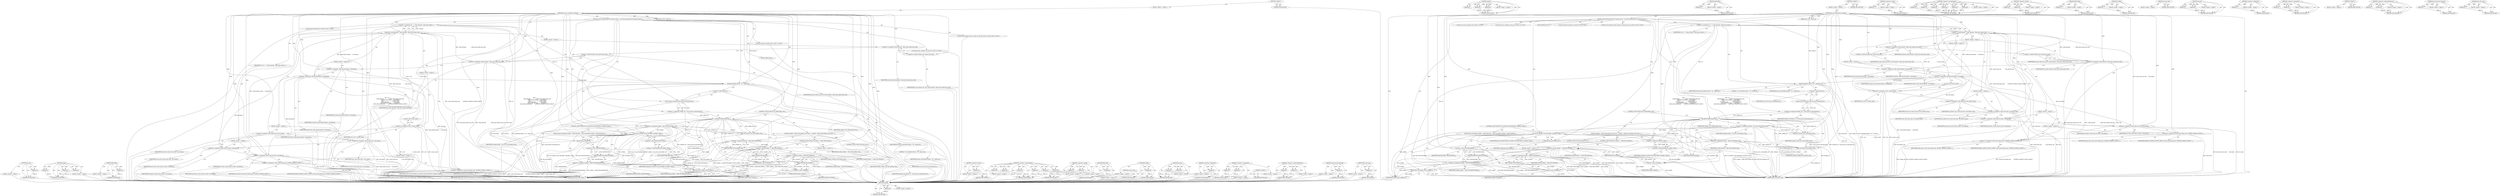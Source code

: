 digraph "key_ref_to_ptr" {
vulnerable_206 [label=<(METHOD,key_put)>];
vulnerable_207 [label=<(PARAM,p1)>];
vulnerable_208 [label=<(BLOCK,&lt;empty&gt;,&lt;empty&gt;)>];
vulnerable_209 [label=<(METHOD_RETURN,ANY)>];
vulnerable_161 [label=<(METHOD,sprintf)>];
vulnerable_162 [label=<(PARAM,p1)>];
vulnerable_163 [label=<(PARAM,p2)>];
vulnerable_164 [label=<(PARAM,p3)>];
vulnerable_165 [label=<(BLOCK,&lt;empty&gt;,&lt;empty&gt;)>];
vulnerable_166 [label=<(METHOD_RETURN,ANY)>];
vulnerable_184 [label=<(METHOD,ERR_PTR)>];
vulnerable_185 [label=<(PARAM,p1)>];
vulnerable_186 [label=<(BLOCK,&lt;empty&gt;,&lt;empty&gt;)>];
vulnerable_187 [label=<(METHOD_RETURN,ANY)>];
vulnerable_6 [label=<(METHOD,&lt;global&gt;)<SUB>1</SUB>>];
vulnerable_7 [label=<(BLOCK,&lt;empty&gt;,&lt;empty&gt;)<SUB>1</SUB>>];
vulnerable_8 [label=<(METHOD,key_get_instantiation_authkey)<SUB>1</SUB>>];
vulnerable_9 [label=<(PARAM,key_serial_t target_id)<SUB>1</SUB>>];
vulnerable_10 [label=<(BLOCK,{
	char description[16];
	struct keyring_search...,{
	char description[16];
	struct keyring_search...)<SUB>2</SUB>>];
vulnerable_11 [label="<(LOCAL,char[16] description: char[16])<SUB>3</SUB>>"];
vulnerable_12 [label="<(LOCAL,struct keyring_search_context ctx: keyring_search_context)<SUB>4</SUB>>"];
vulnerable_13 [label=<(&lt;operator&gt;.assignment,ctx = {
 		.index_key.type		= &amp;key_type_request...)<SUB>4</SUB>>];
vulnerable_14 [label=<(IDENTIFIER,ctx,ctx = {
 		.index_key.type		= &amp;key_type_request...)<SUB>4</SUB>>];
vulnerable_15 [label=<(&lt;operator&gt;.arrayInitializer,{
 		.index_key.type		= &amp;key_type_request_key_a...)<SUB>4</SUB>>];
vulnerable_16 [label=<(BLOCK,&lt;empty&gt;,&lt;empty&gt;)<SUB>5</SUB>>];
vulnerable_17 [label=<(&lt;operator&gt;.assignment,.index_key.type		= &amp;key_type_request_key_auth)<SUB>5</SUB>>];
vulnerable_18 [label=<(IDENTIFIER,index_key,.index_key.type		= &amp;key_type_request_key_auth)<SUB>5</SUB>>];
vulnerable_19 [label=<(&lt;operator&gt;.addressOf,&amp;key_type_request_key_auth)<SUB>5</SUB>>];
vulnerable_20 [label=<(IDENTIFIER,key_type_request_key_auth,.index_key.type		= &amp;key_type_request_key_auth)<SUB>5</SUB>>];
vulnerable_21 [label=<(&lt;operator&gt;.assignment,.index_key.type		= &amp;key_type_request_key_auth)<SUB>5</SUB>>];
vulnerable_22 [label=<(IDENTIFIER,type,.index_key.type		= &amp;key_type_request_key_auth)<SUB>5</SUB>>];
vulnerable_23 [label=<(&lt;operator&gt;.addressOf,&amp;key_type_request_key_auth)<SUB>5</SUB>>];
vulnerable_24 [label=<(IDENTIFIER,key_type_request_key_auth,.index_key.type		= &amp;key_type_request_key_auth)<SUB>5</SUB>>];
vulnerable_25 [label=<(BLOCK,&lt;empty&gt;,&lt;empty&gt;)<SUB>6</SUB>>];
vulnerable_26 [label=<(&lt;operator&gt;.assignment,.index_key.description	= description)<SUB>6</SUB>>];
vulnerable_27 [label=<(IDENTIFIER,index_key,.index_key.description	= description)<SUB>6</SUB>>];
vulnerable_28 [label=<(IDENTIFIER,description,.index_key.description	= description)<SUB>6</SUB>>];
vulnerable_29 [label=<(&lt;operator&gt;.assignment,.index_key.description	= description)<SUB>6</SUB>>];
vulnerable_30 [label=<(IDENTIFIER,description,.index_key.description	= description)<SUB>6</SUB>>];
vulnerable_31 [label=<(IDENTIFIER,description,.index_key.description	= description)<SUB>6</SUB>>];
vulnerable_32 [label=<(BLOCK,&lt;empty&gt;,&lt;empty&gt;)<SUB>7</SUB>>];
vulnerable_33 [label=<(&lt;operator&gt;.assignment,.cred			= current_cred())<SUB>7</SUB>>];
vulnerable_34 [label=<(IDENTIFIER,cred,.cred			= current_cred())<SUB>7</SUB>>];
vulnerable_35 [label=<(current_cred,current_cred())<SUB>7</SUB>>];
vulnerable_36 [label=<(BLOCK,&lt;empty&gt;,&lt;empty&gt;)<SUB>8</SUB>>];
vulnerable_37 [label=<(&lt;operator&gt;.assignment,.match_data.cmp		= user_match)<SUB>8</SUB>>];
vulnerable_38 [label=<(IDENTIFIER,match_data,.match_data.cmp		= user_match)<SUB>8</SUB>>];
vulnerable_39 [label=<(IDENTIFIER,user_match,.match_data.cmp		= user_match)<SUB>8</SUB>>];
vulnerable_40 [label=<(&lt;operator&gt;.assignment,.match_data.cmp		= user_match)<SUB>8</SUB>>];
vulnerable_41 [label=<(IDENTIFIER,cmp,.match_data.cmp		= user_match)<SUB>8</SUB>>];
vulnerable_42 [label=<(IDENTIFIER,user_match,.match_data.cmp		= user_match)<SUB>8</SUB>>];
vulnerable_43 [label=<(BLOCK,&lt;empty&gt;,&lt;empty&gt;)<SUB>9</SUB>>];
vulnerable_44 [label=<(&lt;operator&gt;.assignment,.match_data.raw_data	= description)<SUB>9</SUB>>];
vulnerable_45 [label=<(IDENTIFIER,match_data,.match_data.raw_data	= description)<SUB>9</SUB>>];
vulnerable_46 [label=<(IDENTIFIER,description,.match_data.raw_data	= description)<SUB>9</SUB>>];
vulnerable_47 [label=<(&lt;operator&gt;.assignment,.match_data.raw_data	= description)<SUB>9</SUB>>];
vulnerable_48 [label=<(IDENTIFIER,raw_data,.match_data.raw_data	= description)<SUB>9</SUB>>];
vulnerable_49 [label=<(IDENTIFIER,description,.match_data.raw_data	= description)<SUB>9</SUB>>];
vulnerable_50 [label=<(BLOCK,&lt;empty&gt;,&lt;empty&gt;)<SUB>10</SUB>>];
vulnerable_51 [label=<(&lt;operator&gt;.assignment,.match_data.lookup_type	= KEYRING_SEARCH_LOOKUP...)<SUB>10</SUB>>];
vulnerable_52 [label=<(IDENTIFIER,match_data,.match_data.lookup_type	= KEYRING_SEARCH_LOOKUP...)<SUB>10</SUB>>];
vulnerable_53 [label=<(IDENTIFIER,KEYRING_SEARCH_LOOKUP_DIRECT,.match_data.lookup_type	= KEYRING_SEARCH_LOOKUP...)<SUB>10</SUB>>];
vulnerable_54 [label=<(&lt;operator&gt;.assignment,.match_data.lookup_type	= KEYRING_SEARCH_LOOKUP...)<SUB>10</SUB>>];
vulnerable_55 [label=<(IDENTIFIER,lookup_type,.match_data.lookup_type	= KEYRING_SEARCH_LOOKUP...)<SUB>10</SUB>>];
vulnerable_56 [label=<(IDENTIFIER,KEYRING_SEARCH_LOOKUP_DIRECT,.match_data.lookup_type	= KEYRING_SEARCH_LOOKUP...)<SUB>10</SUB>>];
vulnerable_57 [label="<(LOCAL,struct key* authkey: key*)<SUB>12</SUB>>"];
vulnerable_58 [label="<(LOCAL,key_ref_t authkey_ref: key_ref_t)<SUB>13</SUB>>"];
vulnerable_59 [label=<(sprintf,sprintf(description, &quot;%x&quot;, target_id))<SUB>15</SUB>>];
vulnerable_60 [label=<(IDENTIFIER,description,sprintf(description, &quot;%x&quot;, target_id))<SUB>15</SUB>>];
vulnerable_61 [label=<(LITERAL,&quot;%x&quot;,sprintf(description, &quot;%x&quot;, target_id))<SUB>15</SUB>>];
vulnerable_62 [label=<(IDENTIFIER,target_id,sprintf(description, &quot;%x&quot;, target_id))<SUB>15</SUB>>];
vulnerable_63 [label=<(&lt;operator&gt;.assignment,authkey_ref = search_process_keyrings(&amp;ctx))<SUB>17</SUB>>];
vulnerable_64 [label=<(IDENTIFIER,authkey_ref,authkey_ref = search_process_keyrings(&amp;ctx))<SUB>17</SUB>>];
vulnerable_65 [label=<(search_process_keyrings,search_process_keyrings(&amp;ctx))<SUB>17</SUB>>];
vulnerable_66 [label=<(&lt;operator&gt;.addressOf,&amp;ctx)<SUB>17</SUB>>];
vulnerable_67 [label=<(IDENTIFIER,ctx,search_process_keyrings(&amp;ctx))<SUB>17</SUB>>];
vulnerable_68 [label=<(CONTROL_STRUCTURE,IF,if (IS_ERR(authkey_ref)))<SUB>19</SUB>>];
vulnerable_69 [label=<(IS_ERR,IS_ERR(authkey_ref))<SUB>19</SUB>>];
vulnerable_70 [label=<(IDENTIFIER,authkey_ref,IS_ERR(authkey_ref))<SUB>19</SUB>>];
vulnerable_71 [label=<(BLOCK,{
		authkey = ERR_CAST(authkey_ref);
		if (auth...,{
		authkey = ERR_CAST(authkey_ref);
		if (auth...)<SUB>19</SUB>>];
vulnerable_72 [label=<(&lt;operator&gt;.assignment,authkey = ERR_CAST(authkey_ref))<SUB>20</SUB>>];
vulnerable_73 [label=<(IDENTIFIER,authkey,authkey = ERR_CAST(authkey_ref))<SUB>20</SUB>>];
vulnerable_74 [label=<(ERR_CAST,ERR_CAST(authkey_ref))<SUB>20</SUB>>];
vulnerable_75 [label=<(IDENTIFIER,authkey_ref,ERR_CAST(authkey_ref))<SUB>20</SUB>>];
vulnerable_76 [label=<(CONTROL_STRUCTURE,IF,if (authkey == ERR_PTR(-EAGAIN)))<SUB>21</SUB>>];
vulnerable_77 [label=<(&lt;operator&gt;.equals,authkey == ERR_PTR(-EAGAIN))<SUB>21</SUB>>];
vulnerable_78 [label=<(IDENTIFIER,authkey,authkey == ERR_PTR(-EAGAIN))<SUB>21</SUB>>];
vulnerable_79 [label=<(ERR_PTR,ERR_PTR(-EAGAIN))<SUB>21</SUB>>];
vulnerable_80 [label=<(&lt;operator&gt;.minus,-EAGAIN)<SUB>21</SUB>>];
vulnerable_81 [label=<(IDENTIFIER,EAGAIN,-EAGAIN)<SUB>21</SUB>>];
vulnerable_82 [label=<(BLOCK,&lt;empty&gt;,&lt;empty&gt;)<SUB>22</SUB>>];
vulnerable_83 [label=<(&lt;operator&gt;.assignment,authkey = ERR_PTR(-ENOKEY))<SUB>22</SUB>>];
vulnerable_84 [label=<(IDENTIFIER,authkey,authkey = ERR_PTR(-ENOKEY))<SUB>22</SUB>>];
vulnerable_85 [label=<(ERR_PTR,ERR_PTR(-ENOKEY))<SUB>22</SUB>>];
vulnerable_86 [label=<(&lt;operator&gt;.minus,-ENOKEY)<SUB>22</SUB>>];
vulnerable_87 [label=<(IDENTIFIER,ENOKEY,-ENOKEY)<SUB>22</SUB>>];
vulnerable_88 [label=<(CONTROL_STRUCTURE,GOTO,goto error;)<SUB>23</SUB>>];
vulnerable_89 [label=<(&lt;operator&gt;.assignment,authkey = key_ref_to_ptr(authkey_ref))<SUB>26</SUB>>];
vulnerable_90 [label=<(IDENTIFIER,authkey,authkey = key_ref_to_ptr(authkey_ref))<SUB>26</SUB>>];
vulnerable_91 [label=<(key_ref_to_ptr,key_ref_to_ptr(authkey_ref))<SUB>26</SUB>>];
vulnerable_92 [label=<(IDENTIFIER,authkey_ref,key_ref_to_ptr(authkey_ref))<SUB>26</SUB>>];
vulnerable_93 [label=<(CONTROL_STRUCTURE,IF,if (test_bit(KEY_FLAG_REVOKED, &amp;authkey-&gt;flags)))<SUB>27</SUB>>];
vulnerable_94 [label=<(test_bit,test_bit(KEY_FLAG_REVOKED, &amp;authkey-&gt;flags))<SUB>27</SUB>>];
vulnerable_95 [label=<(IDENTIFIER,KEY_FLAG_REVOKED,test_bit(KEY_FLAG_REVOKED, &amp;authkey-&gt;flags))<SUB>27</SUB>>];
vulnerable_96 [label=<(&lt;operator&gt;.addressOf,&amp;authkey-&gt;flags)<SUB>27</SUB>>];
vulnerable_97 [label=<(&lt;operator&gt;.indirectFieldAccess,authkey-&gt;flags)<SUB>27</SUB>>];
vulnerable_98 [label=<(IDENTIFIER,authkey,test_bit(KEY_FLAG_REVOKED, &amp;authkey-&gt;flags))<SUB>27</SUB>>];
vulnerable_99 [label=<(FIELD_IDENTIFIER,flags,flags)<SUB>27</SUB>>];
vulnerable_100 [label=<(BLOCK,{
		key_put(authkey);
		authkey = ERR_PTR(-EKEY...,{
		key_put(authkey);
		authkey = ERR_PTR(-EKEY...)<SUB>27</SUB>>];
vulnerable_101 [label=<(key_put,key_put(authkey))<SUB>28</SUB>>];
vulnerable_102 [label=<(IDENTIFIER,authkey,key_put(authkey))<SUB>28</SUB>>];
vulnerable_103 [label=<(&lt;operator&gt;.assignment,authkey = ERR_PTR(-EKEYREVOKED))<SUB>29</SUB>>];
vulnerable_104 [label=<(IDENTIFIER,authkey,authkey = ERR_PTR(-EKEYREVOKED))<SUB>29</SUB>>];
vulnerable_105 [label=<(ERR_PTR,ERR_PTR(-EKEYREVOKED))<SUB>29</SUB>>];
vulnerable_106 [label=<(&lt;operator&gt;.minus,-EKEYREVOKED)<SUB>29</SUB>>];
vulnerable_107 [label=<(IDENTIFIER,EKEYREVOKED,-EKEYREVOKED)<SUB>29</SUB>>];
vulnerable_108 [label=<(JUMP_TARGET,error)<SUB>32</SUB>>];
vulnerable_109 [label=<(RETURN,return authkey;,return authkey;)<SUB>33</SUB>>];
vulnerable_110 [label=<(IDENTIFIER,authkey,return authkey;)<SUB>33</SUB>>];
vulnerable_111 [label=<(METHOD_RETURN,struct key)<SUB>1</SUB>>];
vulnerable_113 [label=<(METHOD_RETURN,ANY)<SUB>1</SUB>>];
vulnerable_188 [label=<(METHOD,&lt;operator&gt;.minus)>];
vulnerable_189 [label=<(PARAM,p1)>];
vulnerable_190 [label=<(BLOCK,&lt;empty&gt;,&lt;empty&gt;)>];
vulnerable_191 [label=<(METHOD_RETURN,ANY)>];
vulnerable_145 [label=<(METHOD,&lt;operator&gt;.arrayInitializer)>];
vulnerable_146 [label=<(PARAM,p1)>];
vulnerable_147 [label=<(PARAM,p2)>];
vulnerable_148 [label=<(PARAM,p3)>];
vulnerable_149 [label=<(PARAM,p4)>];
vulnerable_150 [label=<(PARAM,p5)>];
vulnerable_151 [label=<(PARAM,p6)>];
vulnerable_152 [label=<(BLOCK,&lt;empty&gt;,&lt;empty&gt;)>];
vulnerable_153 [label=<(METHOD_RETURN,ANY)>];
vulnerable_179 [label=<(METHOD,&lt;operator&gt;.equals)>];
vulnerable_180 [label=<(PARAM,p1)>];
vulnerable_181 [label=<(PARAM,p2)>];
vulnerable_182 [label=<(BLOCK,&lt;empty&gt;,&lt;empty&gt;)>];
vulnerable_183 [label=<(METHOD_RETURN,ANY)>];
vulnerable_175 [label=<(METHOD,ERR_CAST)>];
vulnerable_176 [label=<(PARAM,p1)>];
vulnerable_177 [label=<(BLOCK,&lt;empty&gt;,&lt;empty&gt;)>];
vulnerable_178 [label=<(METHOD_RETURN,ANY)>];
vulnerable_171 [label=<(METHOD,IS_ERR)>];
vulnerable_172 [label=<(PARAM,p1)>];
vulnerable_173 [label=<(BLOCK,&lt;empty&gt;,&lt;empty&gt;)>];
vulnerable_174 [label=<(METHOD_RETURN,ANY)>];
vulnerable_158 [label=<(METHOD,current_cred)>];
vulnerable_159 [label=<(BLOCK,&lt;empty&gt;,&lt;empty&gt;)>];
vulnerable_160 [label=<(METHOD_RETURN,ANY)>];
vulnerable_196 [label=<(METHOD,test_bit)>];
vulnerable_197 [label=<(PARAM,p1)>];
vulnerable_198 [label=<(PARAM,p2)>];
vulnerable_199 [label=<(BLOCK,&lt;empty&gt;,&lt;empty&gt;)>];
vulnerable_200 [label=<(METHOD_RETURN,ANY)>];
vulnerable_154 [label=<(METHOD,&lt;operator&gt;.addressOf)>];
vulnerable_155 [label=<(PARAM,p1)>];
vulnerable_156 [label=<(BLOCK,&lt;empty&gt;,&lt;empty&gt;)>];
vulnerable_157 [label=<(METHOD_RETURN,ANY)>];
vulnerable_140 [label=<(METHOD,&lt;operator&gt;.assignment)>];
vulnerable_141 [label=<(PARAM,p1)>];
vulnerable_142 [label=<(PARAM,p2)>];
vulnerable_143 [label=<(BLOCK,&lt;empty&gt;,&lt;empty&gt;)>];
vulnerable_144 [label=<(METHOD_RETURN,ANY)>];
vulnerable_134 [label=<(METHOD,&lt;global&gt;)<SUB>1</SUB>>];
vulnerable_135 [label=<(BLOCK,&lt;empty&gt;,&lt;empty&gt;)>];
vulnerable_136 [label=<(METHOD_RETURN,ANY)>];
vulnerable_201 [label=<(METHOD,&lt;operator&gt;.indirectFieldAccess)>];
vulnerable_202 [label=<(PARAM,p1)>];
vulnerable_203 [label=<(PARAM,p2)>];
vulnerable_204 [label=<(BLOCK,&lt;empty&gt;,&lt;empty&gt;)>];
vulnerable_205 [label=<(METHOD_RETURN,ANY)>];
vulnerable_167 [label=<(METHOD,search_process_keyrings)>];
vulnerable_168 [label=<(PARAM,p1)>];
vulnerable_169 [label=<(BLOCK,&lt;empty&gt;,&lt;empty&gt;)>];
vulnerable_170 [label=<(METHOD_RETURN,ANY)>];
vulnerable_192 [label=<(METHOD,key_ref_to_ptr)>];
vulnerable_193 [label=<(PARAM,p1)>];
vulnerable_194 [label=<(BLOCK,&lt;empty&gt;,&lt;empty&gt;)>];
vulnerable_195 [label=<(METHOD_RETURN,ANY)>];
fixed_206 [label=<(METHOD,key_put)>];
fixed_207 [label=<(PARAM,p1)>];
fixed_208 [label=<(BLOCK,&lt;empty&gt;,&lt;empty&gt;)>];
fixed_209 [label=<(METHOD_RETURN,ANY)>];
fixed_161 [label=<(METHOD,sprintf)>];
fixed_162 [label=<(PARAM,p1)>];
fixed_163 [label=<(PARAM,p2)>];
fixed_164 [label=<(PARAM,p3)>];
fixed_165 [label=<(BLOCK,&lt;empty&gt;,&lt;empty&gt;)>];
fixed_166 [label=<(METHOD_RETURN,ANY)>];
fixed_184 [label=<(METHOD,ERR_PTR)>];
fixed_185 [label=<(PARAM,p1)>];
fixed_186 [label=<(BLOCK,&lt;empty&gt;,&lt;empty&gt;)>];
fixed_187 [label=<(METHOD_RETURN,ANY)>];
fixed_6 [label=<(METHOD,&lt;global&gt;)<SUB>1</SUB>>];
fixed_7 [label=<(BLOCK,&lt;empty&gt;,&lt;empty&gt;)<SUB>1</SUB>>];
fixed_8 [label=<(METHOD,key_get_instantiation_authkey)<SUB>1</SUB>>];
fixed_9 [label=<(PARAM,key_serial_t target_id)<SUB>1</SUB>>];
fixed_10 [label=<(BLOCK,{
	char description[16];
	struct keyring_search...,{
	char description[16];
	struct keyring_search...)<SUB>2</SUB>>];
fixed_11 [label="<(LOCAL,char[16] description: char[16])<SUB>3</SUB>>"];
fixed_12 [label="<(LOCAL,struct keyring_search_context ctx: keyring_search_context)<SUB>4</SUB>>"];
fixed_13 [label=<(&lt;operator&gt;.assignment,ctx = {
 		.index_key.type		= &amp;key_type_request...)<SUB>4</SUB>>];
fixed_14 [label=<(IDENTIFIER,ctx,ctx = {
 		.index_key.type		= &amp;key_type_request...)<SUB>4</SUB>>];
fixed_15 [label=<(&lt;operator&gt;.arrayInitializer,{
 		.index_key.type		= &amp;key_type_request_key_a...)<SUB>4</SUB>>];
fixed_16 [label=<(BLOCK,&lt;empty&gt;,&lt;empty&gt;)<SUB>5</SUB>>];
fixed_17 [label=<(&lt;operator&gt;.assignment,.index_key.type		= &amp;key_type_request_key_auth)<SUB>5</SUB>>];
fixed_18 [label=<(IDENTIFIER,index_key,.index_key.type		= &amp;key_type_request_key_auth)<SUB>5</SUB>>];
fixed_19 [label=<(&lt;operator&gt;.addressOf,&amp;key_type_request_key_auth)<SUB>5</SUB>>];
fixed_20 [label=<(IDENTIFIER,key_type_request_key_auth,.index_key.type		= &amp;key_type_request_key_auth)<SUB>5</SUB>>];
fixed_21 [label=<(&lt;operator&gt;.assignment,.index_key.type		= &amp;key_type_request_key_auth)<SUB>5</SUB>>];
fixed_22 [label=<(IDENTIFIER,type,.index_key.type		= &amp;key_type_request_key_auth)<SUB>5</SUB>>];
fixed_23 [label=<(&lt;operator&gt;.addressOf,&amp;key_type_request_key_auth)<SUB>5</SUB>>];
fixed_24 [label=<(IDENTIFIER,key_type_request_key_auth,.index_key.type		= &amp;key_type_request_key_auth)<SUB>5</SUB>>];
fixed_25 [label=<(BLOCK,&lt;empty&gt;,&lt;empty&gt;)<SUB>6</SUB>>];
fixed_26 [label=<(&lt;operator&gt;.assignment,.index_key.description	= description)<SUB>6</SUB>>];
fixed_27 [label=<(IDENTIFIER,index_key,.index_key.description	= description)<SUB>6</SUB>>];
fixed_28 [label=<(IDENTIFIER,description,.index_key.description	= description)<SUB>6</SUB>>];
fixed_29 [label=<(&lt;operator&gt;.assignment,.index_key.description	= description)<SUB>6</SUB>>];
fixed_30 [label=<(IDENTIFIER,description,.index_key.description	= description)<SUB>6</SUB>>];
fixed_31 [label=<(IDENTIFIER,description,.index_key.description	= description)<SUB>6</SUB>>];
fixed_32 [label=<(BLOCK,&lt;empty&gt;,&lt;empty&gt;)<SUB>7</SUB>>];
fixed_33 [label=<(&lt;operator&gt;.assignment,.cred			= current_cred())<SUB>7</SUB>>];
fixed_34 [label=<(IDENTIFIER,cred,.cred			= current_cred())<SUB>7</SUB>>];
fixed_35 [label=<(current_cred,current_cred())<SUB>7</SUB>>];
fixed_36 [label=<(BLOCK,&lt;empty&gt;,&lt;empty&gt;)<SUB>8</SUB>>];
fixed_37 [label=<(&lt;operator&gt;.assignment,.match_data.cmp		= key_default_cmp)<SUB>8</SUB>>];
fixed_38 [label=<(IDENTIFIER,match_data,.match_data.cmp		= key_default_cmp)<SUB>8</SUB>>];
fixed_39 [label=<(IDENTIFIER,key_default_cmp,.match_data.cmp		= key_default_cmp)<SUB>8</SUB>>];
fixed_40 [label=<(&lt;operator&gt;.assignment,.match_data.cmp		= key_default_cmp)<SUB>8</SUB>>];
fixed_41 [label=<(IDENTIFIER,cmp,.match_data.cmp		= key_default_cmp)<SUB>8</SUB>>];
fixed_42 [label=<(IDENTIFIER,key_default_cmp,.match_data.cmp		= key_default_cmp)<SUB>8</SUB>>];
fixed_43 [label=<(BLOCK,&lt;empty&gt;,&lt;empty&gt;)<SUB>9</SUB>>];
fixed_44 [label=<(&lt;operator&gt;.assignment,.match_data.raw_data	= description)<SUB>9</SUB>>];
fixed_45 [label=<(IDENTIFIER,match_data,.match_data.raw_data	= description)<SUB>9</SUB>>];
fixed_46 [label=<(IDENTIFIER,description,.match_data.raw_data	= description)<SUB>9</SUB>>];
fixed_47 [label=<(&lt;operator&gt;.assignment,.match_data.raw_data	= description)<SUB>9</SUB>>];
fixed_48 [label=<(IDENTIFIER,raw_data,.match_data.raw_data	= description)<SUB>9</SUB>>];
fixed_49 [label=<(IDENTIFIER,description,.match_data.raw_data	= description)<SUB>9</SUB>>];
fixed_50 [label=<(BLOCK,&lt;empty&gt;,&lt;empty&gt;)<SUB>10</SUB>>];
fixed_51 [label=<(&lt;operator&gt;.assignment,.match_data.lookup_type	= KEYRING_SEARCH_LOOKUP...)<SUB>10</SUB>>];
fixed_52 [label=<(IDENTIFIER,match_data,.match_data.lookup_type	= KEYRING_SEARCH_LOOKUP...)<SUB>10</SUB>>];
fixed_53 [label=<(IDENTIFIER,KEYRING_SEARCH_LOOKUP_DIRECT,.match_data.lookup_type	= KEYRING_SEARCH_LOOKUP...)<SUB>10</SUB>>];
fixed_54 [label=<(&lt;operator&gt;.assignment,.match_data.lookup_type	= KEYRING_SEARCH_LOOKUP...)<SUB>10</SUB>>];
fixed_55 [label=<(IDENTIFIER,lookup_type,.match_data.lookup_type	= KEYRING_SEARCH_LOOKUP...)<SUB>10</SUB>>];
fixed_56 [label=<(IDENTIFIER,KEYRING_SEARCH_LOOKUP_DIRECT,.match_data.lookup_type	= KEYRING_SEARCH_LOOKUP...)<SUB>10</SUB>>];
fixed_57 [label="<(LOCAL,struct key* authkey: key*)<SUB>12</SUB>>"];
fixed_58 [label="<(LOCAL,key_ref_t authkey_ref: key_ref_t)<SUB>13</SUB>>"];
fixed_59 [label=<(sprintf,sprintf(description, &quot;%x&quot;, target_id))<SUB>15</SUB>>];
fixed_60 [label=<(IDENTIFIER,description,sprintf(description, &quot;%x&quot;, target_id))<SUB>15</SUB>>];
fixed_61 [label=<(LITERAL,&quot;%x&quot;,sprintf(description, &quot;%x&quot;, target_id))<SUB>15</SUB>>];
fixed_62 [label=<(IDENTIFIER,target_id,sprintf(description, &quot;%x&quot;, target_id))<SUB>15</SUB>>];
fixed_63 [label=<(&lt;operator&gt;.assignment,authkey_ref = search_process_keyrings(&amp;ctx))<SUB>17</SUB>>];
fixed_64 [label=<(IDENTIFIER,authkey_ref,authkey_ref = search_process_keyrings(&amp;ctx))<SUB>17</SUB>>];
fixed_65 [label=<(search_process_keyrings,search_process_keyrings(&amp;ctx))<SUB>17</SUB>>];
fixed_66 [label=<(&lt;operator&gt;.addressOf,&amp;ctx)<SUB>17</SUB>>];
fixed_67 [label=<(IDENTIFIER,ctx,search_process_keyrings(&amp;ctx))<SUB>17</SUB>>];
fixed_68 [label=<(CONTROL_STRUCTURE,IF,if (IS_ERR(authkey_ref)))<SUB>19</SUB>>];
fixed_69 [label=<(IS_ERR,IS_ERR(authkey_ref))<SUB>19</SUB>>];
fixed_70 [label=<(IDENTIFIER,authkey_ref,IS_ERR(authkey_ref))<SUB>19</SUB>>];
fixed_71 [label=<(BLOCK,{
		authkey = ERR_CAST(authkey_ref);
		if (auth...,{
		authkey = ERR_CAST(authkey_ref);
		if (auth...)<SUB>19</SUB>>];
fixed_72 [label=<(&lt;operator&gt;.assignment,authkey = ERR_CAST(authkey_ref))<SUB>20</SUB>>];
fixed_73 [label=<(IDENTIFIER,authkey,authkey = ERR_CAST(authkey_ref))<SUB>20</SUB>>];
fixed_74 [label=<(ERR_CAST,ERR_CAST(authkey_ref))<SUB>20</SUB>>];
fixed_75 [label=<(IDENTIFIER,authkey_ref,ERR_CAST(authkey_ref))<SUB>20</SUB>>];
fixed_76 [label=<(CONTROL_STRUCTURE,IF,if (authkey == ERR_PTR(-EAGAIN)))<SUB>21</SUB>>];
fixed_77 [label=<(&lt;operator&gt;.equals,authkey == ERR_PTR(-EAGAIN))<SUB>21</SUB>>];
fixed_78 [label=<(IDENTIFIER,authkey,authkey == ERR_PTR(-EAGAIN))<SUB>21</SUB>>];
fixed_79 [label=<(ERR_PTR,ERR_PTR(-EAGAIN))<SUB>21</SUB>>];
fixed_80 [label=<(&lt;operator&gt;.minus,-EAGAIN)<SUB>21</SUB>>];
fixed_81 [label=<(IDENTIFIER,EAGAIN,-EAGAIN)<SUB>21</SUB>>];
fixed_82 [label=<(BLOCK,&lt;empty&gt;,&lt;empty&gt;)<SUB>22</SUB>>];
fixed_83 [label=<(&lt;operator&gt;.assignment,authkey = ERR_PTR(-ENOKEY))<SUB>22</SUB>>];
fixed_84 [label=<(IDENTIFIER,authkey,authkey = ERR_PTR(-ENOKEY))<SUB>22</SUB>>];
fixed_85 [label=<(ERR_PTR,ERR_PTR(-ENOKEY))<SUB>22</SUB>>];
fixed_86 [label=<(&lt;operator&gt;.minus,-ENOKEY)<SUB>22</SUB>>];
fixed_87 [label=<(IDENTIFIER,ENOKEY,-ENOKEY)<SUB>22</SUB>>];
fixed_88 [label=<(CONTROL_STRUCTURE,GOTO,goto error;)<SUB>23</SUB>>];
fixed_89 [label=<(&lt;operator&gt;.assignment,authkey = key_ref_to_ptr(authkey_ref))<SUB>26</SUB>>];
fixed_90 [label=<(IDENTIFIER,authkey,authkey = key_ref_to_ptr(authkey_ref))<SUB>26</SUB>>];
fixed_91 [label=<(key_ref_to_ptr,key_ref_to_ptr(authkey_ref))<SUB>26</SUB>>];
fixed_92 [label=<(IDENTIFIER,authkey_ref,key_ref_to_ptr(authkey_ref))<SUB>26</SUB>>];
fixed_93 [label=<(CONTROL_STRUCTURE,IF,if (test_bit(KEY_FLAG_REVOKED, &amp;authkey-&gt;flags)))<SUB>27</SUB>>];
fixed_94 [label=<(test_bit,test_bit(KEY_FLAG_REVOKED, &amp;authkey-&gt;flags))<SUB>27</SUB>>];
fixed_95 [label=<(IDENTIFIER,KEY_FLAG_REVOKED,test_bit(KEY_FLAG_REVOKED, &amp;authkey-&gt;flags))<SUB>27</SUB>>];
fixed_96 [label=<(&lt;operator&gt;.addressOf,&amp;authkey-&gt;flags)<SUB>27</SUB>>];
fixed_97 [label=<(&lt;operator&gt;.indirectFieldAccess,authkey-&gt;flags)<SUB>27</SUB>>];
fixed_98 [label=<(IDENTIFIER,authkey,test_bit(KEY_FLAG_REVOKED, &amp;authkey-&gt;flags))<SUB>27</SUB>>];
fixed_99 [label=<(FIELD_IDENTIFIER,flags,flags)<SUB>27</SUB>>];
fixed_100 [label=<(BLOCK,{
		key_put(authkey);
		authkey = ERR_PTR(-EKEY...,{
		key_put(authkey);
		authkey = ERR_PTR(-EKEY...)<SUB>27</SUB>>];
fixed_101 [label=<(key_put,key_put(authkey))<SUB>28</SUB>>];
fixed_102 [label=<(IDENTIFIER,authkey,key_put(authkey))<SUB>28</SUB>>];
fixed_103 [label=<(&lt;operator&gt;.assignment,authkey = ERR_PTR(-EKEYREVOKED))<SUB>29</SUB>>];
fixed_104 [label=<(IDENTIFIER,authkey,authkey = ERR_PTR(-EKEYREVOKED))<SUB>29</SUB>>];
fixed_105 [label=<(ERR_PTR,ERR_PTR(-EKEYREVOKED))<SUB>29</SUB>>];
fixed_106 [label=<(&lt;operator&gt;.minus,-EKEYREVOKED)<SUB>29</SUB>>];
fixed_107 [label=<(IDENTIFIER,EKEYREVOKED,-EKEYREVOKED)<SUB>29</SUB>>];
fixed_108 [label=<(JUMP_TARGET,error)<SUB>32</SUB>>];
fixed_109 [label=<(RETURN,return authkey;,return authkey;)<SUB>33</SUB>>];
fixed_110 [label=<(IDENTIFIER,authkey,return authkey;)<SUB>33</SUB>>];
fixed_111 [label=<(METHOD_RETURN,struct key)<SUB>1</SUB>>];
fixed_113 [label=<(METHOD_RETURN,ANY)<SUB>1</SUB>>];
fixed_188 [label=<(METHOD,&lt;operator&gt;.minus)>];
fixed_189 [label=<(PARAM,p1)>];
fixed_190 [label=<(BLOCK,&lt;empty&gt;,&lt;empty&gt;)>];
fixed_191 [label=<(METHOD_RETURN,ANY)>];
fixed_145 [label=<(METHOD,&lt;operator&gt;.arrayInitializer)>];
fixed_146 [label=<(PARAM,p1)>];
fixed_147 [label=<(PARAM,p2)>];
fixed_148 [label=<(PARAM,p3)>];
fixed_149 [label=<(PARAM,p4)>];
fixed_150 [label=<(PARAM,p5)>];
fixed_151 [label=<(PARAM,p6)>];
fixed_152 [label=<(BLOCK,&lt;empty&gt;,&lt;empty&gt;)>];
fixed_153 [label=<(METHOD_RETURN,ANY)>];
fixed_179 [label=<(METHOD,&lt;operator&gt;.equals)>];
fixed_180 [label=<(PARAM,p1)>];
fixed_181 [label=<(PARAM,p2)>];
fixed_182 [label=<(BLOCK,&lt;empty&gt;,&lt;empty&gt;)>];
fixed_183 [label=<(METHOD_RETURN,ANY)>];
fixed_175 [label=<(METHOD,ERR_CAST)>];
fixed_176 [label=<(PARAM,p1)>];
fixed_177 [label=<(BLOCK,&lt;empty&gt;,&lt;empty&gt;)>];
fixed_178 [label=<(METHOD_RETURN,ANY)>];
fixed_171 [label=<(METHOD,IS_ERR)>];
fixed_172 [label=<(PARAM,p1)>];
fixed_173 [label=<(BLOCK,&lt;empty&gt;,&lt;empty&gt;)>];
fixed_174 [label=<(METHOD_RETURN,ANY)>];
fixed_158 [label=<(METHOD,current_cred)>];
fixed_159 [label=<(BLOCK,&lt;empty&gt;,&lt;empty&gt;)>];
fixed_160 [label=<(METHOD_RETURN,ANY)>];
fixed_196 [label=<(METHOD,test_bit)>];
fixed_197 [label=<(PARAM,p1)>];
fixed_198 [label=<(PARAM,p2)>];
fixed_199 [label=<(BLOCK,&lt;empty&gt;,&lt;empty&gt;)>];
fixed_200 [label=<(METHOD_RETURN,ANY)>];
fixed_154 [label=<(METHOD,&lt;operator&gt;.addressOf)>];
fixed_155 [label=<(PARAM,p1)>];
fixed_156 [label=<(BLOCK,&lt;empty&gt;,&lt;empty&gt;)>];
fixed_157 [label=<(METHOD_RETURN,ANY)>];
fixed_140 [label=<(METHOD,&lt;operator&gt;.assignment)>];
fixed_141 [label=<(PARAM,p1)>];
fixed_142 [label=<(PARAM,p2)>];
fixed_143 [label=<(BLOCK,&lt;empty&gt;,&lt;empty&gt;)>];
fixed_144 [label=<(METHOD_RETURN,ANY)>];
fixed_134 [label=<(METHOD,&lt;global&gt;)<SUB>1</SUB>>];
fixed_135 [label=<(BLOCK,&lt;empty&gt;,&lt;empty&gt;)>];
fixed_136 [label=<(METHOD_RETURN,ANY)>];
fixed_201 [label=<(METHOD,&lt;operator&gt;.indirectFieldAccess)>];
fixed_202 [label=<(PARAM,p1)>];
fixed_203 [label=<(PARAM,p2)>];
fixed_204 [label=<(BLOCK,&lt;empty&gt;,&lt;empty&gt;)>];
fixed_205 [label=<(METHOD_RETURN,ANY)>];
fixed_167 [label=<(METHOD,search_process_keyrings)>];
fixed_168 [label=<(PARAM,p1)>];
fixed_169 [label=<(BLOCK,&lt;empty&gt;,&lt;empty&gt;)>];
fixed_170 [label=<(METHOD_RETURN,ANY)>];
fixed_192 [label=<(METHOD,key_ref_to_ptr)>];
fixed_193 [label=<(PARAM,p1)>];
fixed_194 [label=<(BLOCK,&lt;empty&gt;,&lt;empty&gt;)>];
fixed_195 [label=<(METHOD_RETURN,ANY)>];
vulnerable_206 -> vulnerable_207  [key=0, label="AST: "];
vulnerable_206 -> vulnerable_207  [key=1, label="DDG: "];
vulnerable_206 -> vulnerable_208  [key=0, label="AST: "];
vulnerable_206 -> vulnerable_209  [key=0, label="AST: "];
vulnerable_206 -> vulnerable_209  [key=1, label="CFG: "];
vulnerable_207 -> vulnerable_209  [key=0, label="DDG: p1"];
vulnerable_208 -> fixed_206  [key=0];
vulnerable_209 -> fixed_206  [key=0];
vulnerable_161 -> vulnerable_162  [key=0, label="AST: "];
vulnerable_161 -> vulnerable_162  [key=1, label="DDG: "];
vulnerable_161 -> vulnerable_165  [key=0, label="AST: "];
vulnerable_161 -> vulnerable_163  [key=0, label="AST: "];
vulnerable_161 -> vulnerable_163  [key=1, label="DDG: "];
vulnerable_161 -> vulnerable_166  [key=0, label="AST: "];
vulnerable_161 -> vulnerable_166  [key=1, label="CFG: "];
vulnerable_161 -> vulnerable_164  [key=0, label="AST: "];
vulnerable_161 -> vulnerable_164  [key=1, label="DDG: "];
vulnerable_162 -> vulnerable_166  [key=0, label="DDG: p1"];
vulnerable_163 -> vulnerable_166  [key=0, label="DDG: p2"];
vulnerable_164 -> vulnerable_166  [key=0, label="DDG: p3"];
vulnerable_165 -> fixed_206  [key=0];
vulnerable_166 -> fixed_206  [key=0];
vulnerable_184 -> vulnerable_185  [key=0, label="AST: "];
vulnerable_184 -> vulnerable_185  [key=1, label="DDG: "];
vulnerable_184 -> vulnerable_186  [key=0, label="AST: "];
vulnerable_184 -> vulnerable_187  [key=0, label="AST: "];
vulnerable_184 -> vulnerable_187  [key=1, label="CFG: "];
vulnerable_185 -> vulnerable_187  [key=0, label="DDG: p1"];
vulnerable_186 -> fixed_206  [key=0];
vulnerable_187 -> fixed_206  [key=0];
vulnerable_6 -> vulnerable_7  [key=0, label="AST: "];
vulnerable_6 -> vulnerable_113  [key=0, label="AST: "];
vulnerable_6 -> vulnerable_113  [key=1, label="CFG: "];
vulnerable_7 -> vulnerable_8  [key=0, label="AST: "];
vulnerable_8 -> vulnerable_9  [key=0, label="AST: "];
vulnerable_8 -> vulnerable_9  [key=1, label="DDG: "];
vulnerable_8 -> vulnerable_10  [key=0, label="AST: "];
vulnerable_8 -> vulnerable_111  [key=0, label="AST: "];
vulnerable_8 -> vulnerable_19  [key=0, label="CFG: "];
vulnerable_8 -> vulnerable_59  [key=0, label="DDG: "];
vulnerable_8 -> vulnerable_110  [key=0, label="DDG: "];
vulnerable_8 -> vulnerable_15  [key=0, label="DDG: "];
vulnerable_8 -> vulnerable_65  [key=0, label="DDG: "];
vulnerable_8 -> vulnerable_69  [key=0, label="DDG: "];
vulnerable_8 -> vulnerable_91  [key=0, label="DDG: "];
vulnerable_8 -> vulnerable_94  [key=0, label="DDG: "];
vulnerable_8 -> vulnerable_17  [key=0, label="DDG: "];
vulnerable_8 -> vulnerable_21  [key=0, label="DDG: "];
vulnerable_8 -> vulnerable_26  [key=0, label="DDG: "];
vulnerable_8 -> vulnerable_29  [key=0, label="DDG: "];
vulnerable_8 -> vulnerable_33  [key=0, label="DDG: "];
vulnerable_8 -> vulnerable_37  [key=0, label="DDG: "];
vulnerable_8 -> vulnerable_40  [key=0, label="DDG: "];
vulnerable_8 -> vulnerable_44  [key=0, label="DDG: "];
vulnerable_8 -> vulnerable_47  [key=0, label="DDG: "];
vulnerable_8 -> vulnerable_51  [key=0, label="DDG: "];
vulnerable_8 -> vulnerable_54  [key=0, label="DDG: "];
vulnerable_8 -> vulnerable_101  [key=0, label="DDG: "];
vulnerable_8 -> vulnerable_74  [key=0, label="DDG: "];
vulnerable_8 -> vulnerable_77  [key=0, label="DDG: "];
vulnerable_8 -> vulnerable_106  [key=0, label="DDG: "];
vulnerable_8 -> vulnerable_80  [key=0, label="DDG: "];
vulnerable_8 -> vulnerable_86  [key=0, label="DDG: "];
vulnerable_9 -> vulnerable_59  [key=0, label="DDG: target_id"];
vulnerable_10 -> vulnerable_11  [key=0, label="AST: "];
vulnerable_10 -> vulnerable_12  [key=0, label="AST: "];
vulnerable_10 -> vulnerable_13  [key=0, label="AST: "];
vulnerable_10 -> vulnerable_57  [key=0, label="AST: "];
vulnerable_10 -> vulnerable_58  [key=0, label="AST: "];
vulnerable_10 -> vulnerable_59  [key=0, label="AST: "];
vulnerable_10 -> vulnerable_63  [key=0, label="AST: "];
vulnerable_10 -> vulnerable_68  [key=0, label="AST: "];
vulnerable_10 -> vulnerable_89  [key=0, label="AST: "];
vulnerable_10 -> vulnerable_93  [key=0, label="AST: "];
vulnerable_10 -> vulnerable_108  [key=0, label="AST: "];
vulnerable_10 -> vulnerable_109  [key=0, label="AST: "];
vulnerable_11 -> fixed_206  [key=0];
vulnerable_12 -> fixed_206  [key=0];
vulnerable_13 -> vulnerable_14  [key=0, label="AST: "];
vulnerable_13 -> vulnerable_15  [key=0, label="AST: "];
vulnerable_13 -> vulnerable_59  [key=0, label="CFG: "];
vulnerable_13 -> vulnerable_111  [key=0, label="DDG: ctx"];
vulnerable_13 -> vulnerable_111  [key=1, label="DDG: {
 		.index_key.type		= &amp;key_type_request_key_auth,
 		.index_key.description	= description,
 		.cred			= current_cred(),
		.match_data.cmp		= user_match,
 		.match_data.raw_data	= description,
 		.match_data.lookup_type	= KEYRING_SEARCH_LOOKUP_DIRECT,
 	}"];
vulnerable_13 -> vulnerable_111  [key=2, label="DDG: ctx = {
 		.index_key.type		= &amp;key_type_request_key_auth,
 		.index_key.description	= description,
 		.cred			= current_cred(),
		.match_data.cmp		= user_match,
 		.match_data.raw_data	= description,
 		.match_data.lookup_type	= KEYRING_SEARCH_LOOKUP_DIRECT,
 	}"];
vulnerable_13 -> vulnerable_65  [key=0, label="DDG: ctx"];
vulnerable_14 -> fixed_206  [key=0];
vulnerable_15 -> vulnerable_16  [key=0, label="AST: "];
vulnerable_15 -> vulnerable_25  [key=0, label="AST: "];
vulnerable_15 -> vulnerable_32  [key=0, label="AST: "];
vulnerable_15 -> vulnerable_36  [key=0, label="AST: "];
vulnerable_15 -> vulnerable_43  [key=0, label="AST: "];
vulnerable_15 -> vulnerable_50  [key=0, label="AST: "];
vulnerable_15 -> vulnerable_13  [key=0, label="CFG: "];
vulnerable_15 -> vulnerable_13  [key=1, label="DDG: &lt;empty&gt;"];
vulnerable_15 -> vulnerable_13  [key=2, label="DDG: "];
vulnerable_16 -> vulnerable_17  [key=0, label="AST: "];
vulnerable_16 -> vulnerable_21  [key=0, label="AST: "];
vulnerable_17 -> vulnerable_18  [key=0, label="AST: "];
vulnerable_17 -> vulnerable_19  [key=0, label="AST: "];
vulnerable_17 -> vulnerable_23  [key=0, label="CFG: "];
vulnerable_18 -> fixed_206  [key=0];
vulnerable_19 -> vulnerable_20  [key=0, label="AST: "];
vulnerable_19 -> vulnerable_17  [key=0, label="CFG: "];
vulnerable_20 -> fixed_206  [key=0];
vulnerable_21 -> vulnerable_22  [key=0, label="AST: "];
vulnerable_21 -> vulnerable_23  [key=0, label="AST: "];
vulnerable_21 -> vulnerable_26  [key=0, label="CFG: "];
vulnerable_21 -> vulnerable_111  [key=0, label="DDG: &amp;key_type_request_key_auth"];
vulnerable_21 -> vulnerable_111  [key=1, label="DDG: .index_key.type		= &amp;key_type_request_key_auth"];
vulnerable_21 -> vulnerable_111  [key=2, label="DDG: type"];
vulnerable_21 -> vulnerable_15  [key=0, label="DDG: .index_key.type		= &amp;key_type_request_key_auth"];
vulnerable_22 -> fixed_206  [key=0];
vulnerable_23 -> vulnerable_24  [key=0, label="AST: "];
vulnerable_23 -> vulnerable_21  [key=0, label="CFG: "];
vulnerable_24 -> fixed_206  [key=0];
vulnerable_25 -> vulnerable_26  [key=0, label="AST: "];
vulnerable_25 -> vulnerable_29  [key=0, label="AST: "];
vulnerable_26 -> vulnerable_27  [key=0, label="AST: "];
vulnerable_26 -> vulnerable_28  [key=0, label="AST: "];
vulnerable_26 -> vulnerable_29  [key=0, label="CFG: "];
vulnerable_26 -> vulnerable_111  [key=0, label="DDG: index_key"];
vulnerable_27 -> fixed_206  [key=0];
vulnerable_28 -> fixed_206  [key=0];
vulnerable_29 -> vulnerable_30  [key=0, label="AST: "];
vulnerable_29 -> vulnerable_31  [key=0, label="AST: "];
vulnerable_29 -> vulnerable_35  [key=0, label="CFG: "];
vulnerable_29 -> vulnerable_111  [key=0, label="DDG: .index_key.description	= description"];
vulnerable_29 -> vulnerable_59  [key=0, label="DDG: description"];
vulnerable_29 -> vulnerable_15  [key=0, label="DDG: .index_key.description	= description"];
vulnerable_29 -> vulnerable_44  [key=0, label="DDG: description"];
vulnerable_29 -> vulnerable_47  [key=0, label="DDG: description"];
vulnerable_30 -> fixed_206  [key=0];
vulnerable_31 -> fixed_206  [key=0];
vulnerable_32 -> vulnerable_33  [key=0, label="AST: "];
vulnerable_33 -> vulnerable_34  [key=0, label="AST: "];
vulnerable_33 -> vulnerable_35  [key=0, label="AST: "];
vulnerable_33 -> vulnerable_37  [key=0, label="CFG: "];
vulnerable_33 -> vulnerable_111  [key=0, label="DDG: current_cred()"];
vulnerable_33 -> vulnerable_111  [key=1, label="DDG: .cred			= current_cred()"];
vulnerable_33 -> vulnerable_111  [key=2, label="DDG: cred"];
vulnerable_33 -> vulnerable_15  [key=0, label="DDG: .cred			= current_cred()"];
vulnerable_34 -> fixed_206  [key=0];
vulnerable_35 -> vulnerable_33  [key=0, label="CFG: "];
vulnerable_36 -> vulnerable_37  [key=0, label="AST: "];
vulnerable_36 -> vulnerable_40  [key=0, label="AST: "];
vulnerable_37 -> vulnerable_38  [key=0, label="AST: "];
vulnerable_37 -> vulnerable_39  [key=0, label="AST: "];
vulnerable_37 -> vulnerable_40  [key=0, label="CFG: "];
vulnerable_38 -> fixed_206  [key=0];
vulnerable_39 -> fixed_206  [key=0];
vulnerable_40 -> vulnerable_41  [key=0, label="AST: "];
vulnerable_40 -> vulnerable_42  [key=0, label="AST: "];
vulnerable_40 -> vulnerable_44  [key=0, label="CFG: "];
vulnerable_40 -> vulnerable_111  [key=0, label="DDG: user_match"];
vulnerable_40 -> vulnerable_111  [key=1, label="DDG: .match_data.cmp		= user_match"];
vulnerable_40 -> vulnerable_111  [key=2, label="DDG: cmp"];
vulnerable_40 -> vulnerable_15  [key=0, label="DDG: .match_data.cmp		= user_match"];
vulnerable_41 -> fixed_206  [key=0];
vulnerable_42 -> fixed_206  [key=0];
vulnerable_43 -> vulnerable_44  [key=0, label="AST: "];
vulnerable_43 -> vulnerable_47  [key=0, label="AST: "];
vulnerable_44 -> vulnerable_45  [key=0, label="AST: "];
vulnerable_44 -> vulnerable_46  [key=0, label="AST: "];
vulnerable_44 -> vulnerable_47  [key=0, label="CFG: "];
vulnerable_45 -> fixed_206  [key=0];
vulnerable_46 -> fixed_206  [key=0];
vulnerable_47 -> vulnerable_48  [key=0, label="AST: "];
vulnerable_47 -> vulnerable_49  [key=0, label="AST: "];
vulnerable_47 -> vulnerable_51  [key=0, label="CFG: "];
vulnerable_47 -> vulnerable_111  [key=0, label="DDG: .match_data.raw_data	= description"];
vulnerable_47 -> vulnerable_111  [key=1, label="DDG: raw_data"];
vulnerable_47 -> vulnerable_15  [key=0, label="DDG: .match_data.raw_data	= description"];
vulnerable_48 -> fixed_206  [key=0];
vulnerable_49 -> fixed_206  [key=0];
vulnerable_50 -> vulnerable_51  [key=0, label="AST: "];
vulnerable_50 -> vulnerable_54  [key=0, label="AST: "];
vulnerable_51 -> vulnerable_52  [key=0, label="AST: "];
vulnerable_51 -> vulnerable_53  [key=0, label="AST: "];
vulnerable_51 -> vulnerable_54  [key=0, label="CFG: "];
vulnerable_51 -> vulnerable_111  [key=0, label="DDG: match_data"];
vulnerable_52 -> fixed_206  [key=0];
vulnerable_53 -> fixed_206  [key=0];
vulnerable_54 -> vulnerable_55  [key=0, label="AST: "];
vulnerable_54 -> vulnerable_56  [key=0, label="AST: "];
vulnerable_54 -> vulnerable_15  [key=0, label="CFG: "];
vulnerable_54 -> vulnerable_15  [key=1, label="DDG: .match_data.lookup_type	= KEYRING_SEARCH_LOOKUP_DIRECT"];
vulnerable_54 -> vulnerable_111  [key=0, label="DDG: KEYRING_SEARCH_LOOKUP_DIRECT"];
vulnerable_54 -> vulnerable_111  [key=1, label="DDG: .match_data.lookup_type	= KEYRING_SEARCH_LOOKUP_DIRECT"];
vulnerable_54 -> vulnerable_111  [key=2, label="DDG: lookup_type"];
vulnerable_55 -> fixed_206  [key=0];
vulnerable_56 -> fixed_206  [key=0];
vulnerable_57 -> fixed_206  [key=0];
vulnerable_58 -> fixed_206  [key=0];
vulnerable_59 -> vulnerable_60  [key=0, label="AST: "];
vulnerable_59 -> vulnerable_61  [key=0, label="AST: "];
vulnerable_59 -> vulnerable_62  [key=0, label="AST: "];
vulnerable_59 -> vulnerable_66  [key=0, label="CFG: "];
vulnerable_59 -> vulnerable_111  [key=0, label="DDG: description"];
vulnerable_59 -> vulnerable_111  [key=1, label="DDG: target_id"];
vulnerable_59 -> vulnerable_111  [key=2, label="DDG: sprintf(description, &quot;%x&quot;, target_id)"];
vulnerable_60 -> fixed_206  [key=0];
vulnerable_61 -> fixed_206  [key=0];
vulnerable_62 -> fixed_206  [key=0];
vulnerable_63 -> vulnerable_64  [key=0, label="AST: "];
vulnerable_63 -> vulnerable_65  [key=0, label="AST: "];
vulnerable_63 -> vulnerable_69  [key=0, label="CFG: "];
vulnerable_63 -> vulnerable_69  [key=1, label="DDG: authkey_ref"];
vulnerable_63 -> vulnerable_111  [key=0, label="DDG: search_process_keyrings(&amp;ctx)"];
vulnerable_63 -> vulnerable_111  [key=1, label="DDG: authkey_ref = search_process_keyrings(&amp;ctx)"];
vulnerable_64 -> fixed_206  [key=0];
vulnerable_65 -> vulnerable_66  [key=0, label="AST: "];
vulnerable_65 -> vulnerable_63  [key=0, label="CFG: "];
vulnerable_65 -> vulnerable_63  [key=1, label="DDG: &amp;ctx"];
vulnerable_65 -> vulnerable_111  [key=0, label="DDG: &amp;ctx"];
vulnerable_66 -> vulnerable_67  [key=0, label="AST: "];
vulnerable_66 -> vulnerable_65  [key=0, label="CFG: "];
vulnerable_67 -> fixed_206  [key=0];
vulnerable_68 -> vulnerable_69  [key=0, label="AST: "];
vulnerable_68 -> vulnerable_71  [key=0, label="AST: "];
vulnerable_69 -> vulnerable_70  [key=0, label="AST: "];
vulnerable_69 -> vulnerable_74  [key=0, label="CFG: "];
vulnerable_69 -> vulnerable_74  [key=1, label="DDG: authkey_ref"];
vulnerable_69 -> vulnerable_74  [key=2, label="CDG: "];
vulnerable_69 -> vulnerable_91  [key=0, label="CFG: "];
vulnerable_69 -> vulnerable_91  [key=1, label="DDG: authkey_ref"];
vulnerable_69 -> vulnerable_91  [key=2, label="CDG: "];
vulnerable_69 -> vulnerable_111  [key=0, label="DDG: IS_ERR(authkey_ref)"];
vulnerable_69 -> vulnerable_80  [key=0, label="CDG: "];
vulnerable_69 -> vulnerable_94  [key=0, label="CDG: "];
vulnerable_69 -> vulnerable_96  [key=0, label="CDG: "];
vulnerable_69 -> vulnerable_77  [key=0, label="CDG: "];
vulnerable_69 -> vulnerable_89  [key=0, label="CDG: "];
vulnerable_69 -> vulnerable_99  [key=0, label="CDG: "];
vulnerable_69 -> vulnerable_72  [key=0, label="CDG: "];
vulnerable_69 -> vulnerable_97  [key=0, label="CDG: "];
vulnerable_69 -> vulnerable_79  [key=0, label="CDG: "];
vulnerable_70 -> fixed_206  [key=0];
vulnerable_71 -> vulnerable_72  [key=0, label="AST: "];
vulnerable_71 -> vulnerable_76  [key=0, label="AST: "];
vulnerable_71 -> vulnerable_88  [key=0, label="AST: "];
vulnerable_72 -> vulnerable_73  [key=0, label="AST: "];
vulnerable_72 -> vulnerable_74  [key=0, label="AST: "];
vulnerable_72 -> vulnerable_80  [key=0, label="CFG: "];
vulnerable_72 -> vulnerable_111  [key=0, label="DDG: ERR_CAST(authkey_ref)"];
vulnerable_72 -> vulnerable_111  [key=1, label="DDG: authkey = ERR_CAST(authkey_ref)"];
vulnerable_72 -> vulnerable_77  [key=0, label="DDG: authkey"];
vulnerable_73 -> fixed_206  [key=0];
vulnerable_74 -> vulnerable_75  [key=0, label="AST: "];
vulnerable_74 -> vulnerable_72  [key=0, label="CFG: "];
vulnerable_74 -> vulnerable_72  [key=1, label="DDG: authkey_ref"];
vulnerable_74 -> vulnerable_111  [key=0, label="DDG: authkey_ref"];
vulnerable_75 -> fixed_206  [key=0];
vulnerable_76 -> vulnerable_77  [key=0, label="AST: "];
vulnerable_76 -> vulnerable_82  [key=0, label="AST: "];
vulnerable_77 -> vulnerable_78  [key=0, label="AST: "];
vulnerable_77 -> vulnerable_79  [key=0, label="AST: "];
vulnerable_77 -> vulnerable_86  [key=0, label="CFG: "];
vulnerable_77 -> vulnerable_86  [key=1, label="CDG: "];
vulnerable_77 -> vulnerable_109  [key=0, label="CFG: "];
vulnerable_77 -> vulnerable_111  [key=0, label="DDG: authkey"];
vulnerable_77 -> vulnerable_111  [key=1, label="DDG: ERR_PTR(-EAGAIN)"];
vulnerable_77 -> vulnerable_111  [key=2, label="DDG: authkey == ERR_PTR(-EAGAIN)"];
vulnerable_77 -> vulnerable_110  [key=0, label="DDG: authkey"];
vulnerable_77 -> vulnerable_83  [key=0, label="CDG: "];
vulnerable_77 -> vulnerable_85  [key=0, label="CDG: "];
vulnerable_78 -> fixed_206  [key=0];
vulnerable_79 -> vulnerable_80  [key=0, label="AST: "];
vulnerable_79 -> vulnerable_77  [key=0, label="CFG: "];
vulnerable_79 -> vulnerable_77  [key=1, label="DDG: -EAGAIN"];
vulnerable_79 -> vulnerable_111  [key=0, label="DDG: -EAGAIN"];
vulnerable_80 -> vulnerable_81  [key=0, label="AST: "];
vulnerable_80 -> vulnerable_79  [key=0, label="CFG: "];
vulnerable_80 -> vulnerable_79  [key=1, label="DDG: EAGAIN"];
vulnerable_80 -> vulnerable_111  [key=0, label="DDG: EAGAIN"];
vulnerable_81 -> fixed_206  [key=0];
vulnerable_82 -> vulnerable_83  [key=0, label="AST: "];
vulnerable_83 -> vulnerable_84  [key=0, label="AST: "];
vulnerable_83 -> vulnerable_85  [key=0, label="AST: "];
vulnerable_83 -> vulnerable_109  [key=0, label="CFG: "];
vulnerable_83 -> vulnerable_111  [key=0, label="DDG: authkey"];
vulnerable_83 -> vulnerable_111  [key=1, label="DDG: ERR_PTR(-ENOKEY)"];
vulnerable_83 -> vulnerable_111  [key=2, label="DDG: authkey = ERR_PTR(-ENOKEY)"];
vulnerable_83 -> vulnerable_110  [key=0, label="DDG: authkey"];
vulnerable_84 -> fixed_206  [key=0];
vulnerable_85 -> vulnerable_86  [key=0, label="AST: "];
vulnerable_85 -> vulnerable_83  [key=0, label="CFG: "];
vulnerable_85 -> vulnerable_83  [key=1, label="DDG: -ENOKEY"];
vulnerable_85 -> vulnerable_111  [key=0, label="DDG: -ENOKEY"];
vulnerable_86 -> vulnerable_87  [key=0, label="AST: "];
vulnerable_86 -> vulnerable_85  [key=0, label="CFG: "];
vulnerable_86 -> vulnerable_85  [key=1, label="DDG: ENOKEY"];
vulnerable_86 -> vulnerable_111  [key=0, label="DDG: ENOKEY"];
vulnerable_87 -> fixed_206  [key=0];
vulnerable_88 -> fixed_206  [key=0];
vulnerable_89 -> vulnerable_90  [key=0, label="AST: "];
vulnerable_89 -> vulnerable_91  [key=0, label="AST: "];
vulnerable_89 -> vulnerable_99  [key=0, label="CFG: "];
vulnerable_89 -> vulnerable_111  [key=0, label="DDG: authkey"];
vulnerable_89 -> vulnerable_111  [key=1, label="DDG: key_ref_to_ptr(authkey_ref)"];
vulnerable_89 -> vulnerable_111  [key=2, label="DDG: authkey = key_ref_to_ptr(authkey_ref)"];
vulnerable_89 -> vulnerable_110  [key=0, label="DDG: authkey"];
vulnerable_89 -> vulnerable_94  [key=0, label="DDG: authkey"];
vulnerable_89 -> vulnerable_101  [key=0, label="DDG: authkey"];
vulnerable_90 -> fixed_206  [key=0];
vulnerable_91 -> vulnerable_92  [key=0, label="AST: "];
vulnerable_91 -> vulnerable_89  [key=0, label="CFG: "];
vulnerable_91 -> vulnerable_89  [key=1, label="DDG: authkey_ref"];
vulnerable_91 -> vulnerable_111  [key=0, label="DDG: authkey_ref"];
vulnerable_92 -> fixed_206  [key=0];
vulnerable_93 -> vulnerable_94  [key=0, label="AST: "];
vulnerable_93 -> vulnerable_100  [key=0, label="AST: "];
vulnerable_94 -> vulnerable_95  [key=0, label="AST: "];
vulnerable_94 -> vulnerable_96  [key=0, label="AST: "];
vulnerable_94 -> vulnerable_101  [key=0, label="CFG: "];
vulnerable_94 -> vulnerable_101  [key=1, label="CDG: "];
vulnerable_94 -> vulnerable_109  [key=0, label="CFG: "];
vulnerable_94 -> vulnerable_111  [key=0, label="DDG: &amp;authkey-&gt;flags"];
vulnerable_94 -> vulnerable_111  [key=1, label="DDG: test_bit(KEY_FLAG_REVOKED, &amp;authkey-&gt;flags)"];
vulnerable_94 -> vulnerable_111  [key=2, label="DDG: KEY_FLAG_REVOKED"];
vulnerable_94 -> vulnerable_105  [key=0, label="CDG: "];
vulnerable_94 -> vulnerable_103  [key=0, label="CDG: "];
vulnerable_94 -> vulnerable_106  [key=0, label="CDG: "];
vulnerable_95 -> fixed_206  [key=0];
vulnerable_96 -> vulnerable_97  [key=0, label="AST: "];
vulnerable_96 -> vulnerable_94  [key=0, label="CFG: "];
vulnerable_97 -> vulnerable_98  [key=0, label="AST: "];
vulnerable_97 -> vulnerable_99  [key=0, label="AST: "];
vulnerable_97 -> vulnerable_96  [key=0, label="CFG: "];
vulnerable_98 -> fixed_206  [key=0];
vulnerable_99 -> vulnerable_97  [key=0, label="CFG: "];
vulnerable_100 -> vulnerable_101  [key=0, label="AST: "];
vulnerable_100 -> vulnerable_103  [key=0, label="AST: "];
vulnerable_101 -> vulnerable_102  [key=0, label="AST: "];
vulnerable_101 -> vulnerable_106  [key=0, label="CFG: "];
vulnerable_101 -> vulnerable_111  [key=0, label="DDG: key_put(authkey)"];
vulnerable_102 -> fixed_206  [key=0];
vulnerable_103 -> vulnerable_104  [key=0, label="AST: "];
vulnerable_103 -> vulnerable_105  [key=0, label="AST: "];
vulnerable_103 -> vulnerable_109  [key=0, label="CFG: "];
vulnerable_103 -> vulnerable_111  [key=0, label="DDG: authkey"];
vulnerable_103 -> vulnerable_111  [key=1, label="DDG: ERR_PTR(-EKEYREVOKED)"];
vulnerable_103 -> vulnerable_111  [key=2, label="DDG: authkey = ERR_PTR(-EKEYREVOKED)"];
vulnerable_103 -> vulnerable_110  [key=0, label="DDG: authkey"];
vulnerable_104 -> fixed_206  [key=0];
vulnerable_105 -> vulnerable_106  [key=0, label="AST: "];
vulnerable_105 -> vulnerable_103  [key=0, label="CFG: "];
vulnerable_105 -> vulnerable_103  [key=1, label="DDG: -EKEYREVOKED"];
vulnerable_105 -> vulnerable_111  [key=0, label="DDG: -EKEYREVOKED"];
vulnerable_106 -> vulnerable_107  [key=0, label="AST: "];
vulnerable_106 -> vulnerable_105  [key=0, label="CFG: "];
vulnerable_106 -> vulnerable_105  [key=1, label="DDG: EKEYREVOKED"];
vulnerable_106 -> vulnerable_111  [key=0, label="DDG: EKEYREVOKED"];
vulnerable_107 -> fixed_206  [key=0];
vulnerable_108 -> fixed_206  [key=0];
vulnerable_109 -> vulnerable_110  [key=0, label="AST: "];
vulnerable_109 -> vulnerable_111  [key=0, label="CFG: "];
vulnerable_109 -> vulnerable_111  [key=1, label="DDG: &lt;RET&gt;"];
vulnerable_110 -> vulnerable_109  [key=0, label="DDG: authkey"];
vulnerable_111 -> fixed_206  [key=0];
vulnerable_113 -> fixed_206  [key=0];
vulnerable_188 -> vulnerable_189  [key=0, label="AST: "];
vulnerable_188 -> vulnerable_189  [key=1, label="DDG: "];
vulnerable_188 -> vulnerable_190  [key=0, label="AST: "];
vulnerable_188 -> vulnerable_191  [key=0, label="AST: "];
vulnerable_188 -> vulnerable_191  [key=1, label="CFG: "];
vulnerable_189 -> vulnerable_191  [key=0, label="DDG: p1"];
vulnerable_190 -> fixed_206  [key=0];
vulnerable_191 -> fixed_206  [key=0];
vulnerable_145 -> vulnerable_146  [key=0, label="AST: "];
vulnerable_145 -> vulnerable_146  [key=1, label="DDG: "];
vulnerable_145 -> vulnerable_152  [key=0, label="AST: "];
vulnerable_145 -> vulnerable_147  [key=0, label="AST: "];
vulnerable_145 -> vulnerable_147  [key=1, label="DDG: "];
vulnerable_145 -> vulnerable_153  [key=0, label="AST: "];
vulnerable_145 -> vulnerable_153  [key=1, label="CFG: "];
vulnerable_145 -> vulnerable_148  [key=0, label="AST: "];
vulnerable_145 -> vulnerable_148  [key=1, label="DDG: "];
vulnerable_145 -> vulnerable_149  [key=0, label="AST: "];
vulnerable_145 -> vulnerable_149  [key=1, label="DDG: "];
vulnerable_145 -> vulnerable_150  [key=0, label="AST: "];
vulnerable_145 -> vulnerable_150  [key=1, label="DDG: "];
vulnerable_145 -> vulnerable_151  [key=0, label="AST: "];
vulnerable_145 -> vulnerable_151  [key=1, label="DDG: "];
vulnerable_146 -> vulnerable_153  [key=0, label="DDG: p1"];
vulnerable_147 -> vulnerable_153  [key=0, label="DDG: p2"];
vulnerable_148 -> vulnerable_153  [key=0, label="DDG: p3"];
vulnerable_149 -> vulnerable_153  [key=0, label="DDG: p4"];
vulnerable_150 -> vulnerable_153  [key=0, label="DDG: p5"];
vulnerable_151 -> vulnerable_153  [key=0, label="DDG: p6"];
vulnerable_152 -> fixed_206  [key=0];
vulnerable_153 -> fixed_206  [key=0];
vulnerable_179 -> vulnerable_180  [key=0, label="AST: "];
vulnerable_179 -> vulnerable_180  [key=1, label="DDG: "];
vulnerable_179 -> vulnerable_182  [key=0, label="AST: "];
vulnerable_179 -> vulnerable_181  [key=0, label="AST: "];
vulnerable_179 -> vulnerable_181  [key=1, label="DDG: "];
vulnerable_179 -> vulnerable_183  [key=0, label="AST: "];
vulnerable_179 -> vulnerable_183  [key=1, label="CFG: "];
vulnerable_180 -> vulnerable_183  [key=0, label="DDG: p1"];
vulnerable_181 -> vulnerable_183  [key=0, label="DDG: p2"];
vulnerable_182 -> fixed_206  [key=0];
vulnerable_183 -> fixed_206  [key=0];
vulnerable_175 -> vulnerable_176  [key=0, label="AST: "];
vulnerable_175 -> vulnerable_176  [key=1, label="DDG: "];
vulnerable_175 -> vulnerable_177  [key=0, label="AST: "];
vulnerable_175 -> vulnerable_178  [key=0, label="AST: "];
vulnerable_175 -> vulnerable_178  [key=1, label="CFG: "];
vulnerable_176 -> vulnerable_178  [key=0, label="DDG: p1"];
vulnerable_177 -> fixed_206  [key=0];
vulnerable_178 -> fixed_206  [key=0];
vulnerable_171 -> vulnerable_172  [key=0, label="AST: "];
vulnerable_171 -> vulnerable_172  [key=1, label="DDG: "];
vulnerable_171 -> vulnerable_173  [key=0, label="AST: "];
vulnerable_171 -> vulnerable_174  [key=0, label="AST: "];
vulnerable_171 -> vulnerable_174  [key=1, label="CFG: "];
vulnerable_172 -> vulnerable_174  [key=0, label="DDG: p1"];
vulnerable_173 -> fixed_206  [key=0];
vulnerable_174 -> fixed_206  [key=0];
vulnerable_158 -> vulnerable_159  [key=0, label="AST: "];
vulnerable_158 -> vulnerable_160  [key=0, label="AST: "];
vulnerable_158 -> vulnerable_160  [key=1, label="CFG: "];
vulnerable_159 -> fixed_206  [key=0];
vulnerable_160 -> fixed_206  [key=0];
vulnerable_196 -> vulnerable_197  [key=0, label="AST: "];
vulnerable_196 -> vulnerable_197  [key=1, label="DDG: "];
vulnerable_196 -> vulnerable_199  [key=0, label="AST: "];
vulnerable_196 -> vulnerable_198  [key=0, label="AST: "];
vulnerable_196 -> vulnerable_198  [key=1, label="DDG: "];
vulnerable_196 -> vulnerable_200  [key=0, label="AST: "];
vulnerable_196 -> vulnerable_200  [key=1, label="CFG: "];
vulnerable_197 -> vulnerable_200  [key=0, label="DDG: p1"];
vulnerable_198 -> vulnerable_200  [key=0, label="DDG: p2"];
vulnerable_199 -> fixed_206  [key=0];
vulnerable_200 -> fixed_206  [key=0];
vulnerable_154 -> vulnerable_155  [key=0, label="AST: "];
vulnerable_154 -> vulnerable_155  [key=1, label="DDG: "];
vulnerable_154 -> vulnerable_156  [key=0, label="AST: "];
vulnerable_154 -> vulnerable_157  [key=0, label="AST: "];
vulnerable_154 -> vulnerable_157  [key=1, label="CFG: "];
vulnerable_155 -> vulnerable_157  [key=0, label="DDG: p1"];
vulnerable_156 -> fixed_206  [key=0];
vulnerable_157 -> fixed_206  [key=0];
vulnerable_140 -> vulnerable_141  [key=0, label="AST: "];
vulnerable_140 -> vulnerable_141  [key=1, label="DDG: "];
vulnerable_140 -> vulnerable_143  [key=0, label="AST: "];
vulnerable_140 -> vulnerable_142  [key=0, label="AST: "];
vulnerable_140 -> vulnerable_142  [key=1, label="DDG: "];
vulnerable_140 -> vulnerable_144  [key=0, label="AST: "];
vulnerable_140 -> vulnerable_144  [key=1, label="CFG: "];
vulnerable_141 -> vulnerable_144  [key=0, label="DDG: p1"];
vulnerable_142 -> vulnerable_144  [key=0, label="DDG: p2"];
vulnerable_143 -> fixed_206  [key=0];
vulnerable_144 -> fixed_206  [key=0];
vulnerable_134 -> vulnerable_135  [key=0, label="AST: "];
vulnerable_134 -> vulnerable_136  [key=0, label="AST: "];
vulnerable_134 -> vulnerable_136  [key=1, label="CFG: "];
vulnerable_135 -> fixed_206  [key=0];
vulnerable_136 -> fixed_206  [key=0];
vulnerable_201 -> vulnerable_202  [key=0, label="AST: "];
vulnerable_201 -> vulnerable_202  [key=1, label="DDG: "];
vulnerable_201 -> vulnerable_204  [key=0, label="AST: "];
vulnerable_201 -> vulnerable_203  [key=0, label="AST: "];
vulnerable_201 -> vulnerable_203  [key=1, label="DDG: "];
vulnerable_201 -> vulnerable_205  [key=0, label="AST: "];
vulnerable_201 -> vulnerable_205  [key=1, label="CFG: "];
vulnerable_202 -> vulnerable_205  [key=0, label="DDG: p1"];
vulnerable_203 -> vulnerable_205  [key=0, label="DDG: p2"];
vulnerable_204 -> fixed_206  [key=0];
vulnerable_205 -> fixed_206  [key=0];
vulnerable_167 -> vulnerable_168  [key=0, label="AST: "];
vulnerable_167 -> vulnerable_168  [key=1, label="DDG: "];
vulnerable_167 -> vulnerable_169  [key=0, label="AST: "];
vulnerable_167 -> vulnerable_170  [key=0, label="AST: "];
vulnerable_167 -> vulnerable_170  [key=1, label="CFG: "];
vulnerable_168 -> vulnerable_170  [key=0, label="DDG: p1"];
vulnerable_169 -> fixed_206  [key=0];
vulnerable_170 -> fixed_206  [key=0];
vulnerable_192 -> vulnerable_193  [key=0, label="AST: "];
vulnerable_192 -> vulnerable_193  [key=1, label="DDG: "];
vulnerable_192 -> vulnerable_194  [key=0, label="AST: "];
vulnerable_192 -> vulnerable_195  [key=0, label="AST: "];
vulnerable_192 -> vulnerable_195  [key=1, label="CFG: "];
vulnerable_193 -> vulnerable_195  [key=0, label="DDG: p1"];
vulnerable_194 -> fixed_206  [key=0];
vulnerable_195 -> fixed_206  [key=0];
fixed_206 -> fixed_207  [key=0, label="AST: "];
fixed_206 -> fixed_207  [key=1, label="DDG: "];
fixed_206 -> fixed_208  [key=0, label="AST: "];
fixed_206 -> fixed_209  [key=0, label="AST: "];
fixed_206 -> fixed_209  [key=1, label="CFG: "];
fixed_207 -> fixed_209  [key=0, label="DDG: p1"];
fixed_161 -> fixed_162  [key=0, label="AST: "];
fixed_161 -> fixed_162  [key=1, label="DDG: "];
fixed_161 -> fixed_165  [key=0, label="AST: "];
fixed_161 -> fixed_163  [key=0, label="AST: "];
fixed_161 -> fixed_163  [key=1, label="DDG: "];
fixed_161 -> fixed_166  [key=0, label="AST: "];
fixed_161 -> fixed_166  [key=1, label="CFG: "];
fixed_161 -> fixed_164  [key=0, label="AST: "];
fixed_161 -> fixed_164  [key=1, label="DDG: "];
fixed_162 -> fixed_166  [key=0, label="DDG: p1"];
fixed_163 -> fixed_166  [key=0, label="DDG: p2"];
fixed_164 -> fixed_166  [key=0, label="DDG: p3"];
fixed_184 -> fixed_185  [key=0, label="AST: "];
fixed_184 -> fixed_185  [key=1, label="DDG: "];
fixed_184 -> fixed_186  [key=0, label="AST: "];
fixed_184 -> fixed_187  [key=0, label="AST: "];
fixed_184 -> fixed_187  [key=1, label="CFG: "];
fixed_185 -> fixed_187  [key=0, label="DDG: p1"];
fixed_6 -> fixed_7  [key=0, label="AST: "];
fixed_6 -> fixed_113  [key=0, label="AST: "];
fixed_6 -> fixed_113  [key=1, label="CFG: "];
fixed_7 -> fixed_8  [key=0, label="AST: "];
fixed_8 -> fixed_9  [key=0, label="AST: "];
fixed_8 -> fixed_9  [key=1, label="DDG: "];
fixed_8 -> fixed_10  [key=0, label="AST: "];
fixed_8 -> fixed_111  [key=0, label="AST: "];
fixed_8 -> fixed_19  [key=0, label="CFG: "];
fixed_8 -> fixed_59  [key=0, label="DDG: "];
fixed_8 -> fixed_110  [key=0, label="DDG: "];
fixed_8 -> fixed_15  [key=0, label="DDG: "];
fixed_8 -> fixed_65  [key=0, label="DDG: "];
fixed_8 -> fixed_69  [key=0, label="DDG: "];
fixed_8 -> fixed_91  [key=0, label="DDG: "];
fixed_8 -> fixed_94  [key=0, label="DDG: "];
fixed_8 -> fixed_17  [key=0, label="DDG: "];
fixed_8 -> fixed_21  [key=0, label="DDG: "];
fixed_8 -> fixed_26  [key=0, label="DDG: "];
fixed_8 -> fixed_29  [key=0, label="DDG: "];
fixed_8 -> fixed_33  [key=0, label="DDG: "];
fixed_8 -> fixed_37  [key=0, label="DDG: "];
fixed_8 -> fixed_40  [key=0, label="DDG: "];
fixed_8 -> fixed_44  [key=0, label="DDG: "];
fixed_8 -> fixed_47  [key=0, label="DDG: "];
fixed_8 -> fixed_51  [key=0, label="DDG: "];
fixed_8 -> fixed_54  [key=0, label="DDG: "];
fixed_8 -> fixed_101  [key=0, label="DDG: "];
fixed_8 -> fixed_74  [key=0, label="DDG: "];
fixed_8 -> fixed_77  [key=0, label="DDG: "];
fixed_8 -> fixed_106  [key=0, label="DDG: "];
fixed_8 -> fixed_80  [key=0, label="DDG: "];
fixed_8 -> fixed_86  [key=0, label="DDG: "];
fixed_9 -> fixed_59  [key=0, label="DDG: target_id"];
fixed_10 -> fixed_11  [key=0, label="AST: "];
fixed_10 -> fixed_12  [key=0, label="AST: "];
fixed_10 -> fixed_13  [key=0, label="AST: "];
fixed_10 -> fixed_57  [key=0, label="AST: "];
fixed_10 -> fixed_58  [key=0, label="AST: "];
fixed_10 -> fixed_59  [key=0, label="AST: "];
fixed_10 -> fixed_63  [key=0, label="AST: "];
fixed_10 -> fixed_68  [key=0, label="AST: "];
fixed_10 -> fixed_89  [key=0, label="AST: "];
fixed_10 -> fixed_93  [key=0, label="AST: "];
fixed_10 -> fixed_108  [key=0, label="AST: "];
fixed_10 -> fixed_109  [key=0, label="AST: "];
fixed_13 -> fixed_14  [key=0, label="AST: "];
fixed_13 -> fixed_15  [key=0, label="AST: "];
fixed_13 -> fixed_59  [key=0, label="CFG: "];
fixed_13 -> fixed_111  [key=0, label="DDG: ctx"];
fixed_13 -> fixed_111  [key=1, label="DDG: {
 		.index_key.type		= &amp;key_type_request_key_auth,
 		.index_key.description	= description,
 		.cred			= current_cred(),
		.match_data.cmp		= key_default_cmp,
 		.match_data.raw_data	= description,
 		.match_data.lookup_type	= KEYRING_SEARCH_LOOKUP_DIRECT,
 	}"];
fixed_13 -> fixed_111  [key=2, label="DDG: ctx = {
 		.index_key.type		= &amp;key_type_request_key_auth,
 		.index_key.description	= description,
 		.cred			= current_cred(),
		.match_data.cmp		= key_default_cmp,
 		.match_data.raw_data	= description,
 		.match_data.lookup_type	= KEYRING_SEARCH_LOOKUP_DIRECT,
 	}"];
fixed_13 -> fixed_65  [key=0, label="DDG: ctx"];
fixed_15 -> fixed_16  [key=0, label="AST: "];
fixed_15 -> fixed_25  [key=0, label="AST: "];
fixed_15 -> fixed_32  [key=0, label="AST: "];
fixed_15 -> fixed_36  [key=0, label="AST: "];
fixed_15 -> fixed_43  [key=0, label="AST: "];
fixed_15 -> fixed_50  [key=0, label="AST: "];
fixed_15 -> fixed_13  [key=0, label="CFG: "];
fixed_15 -> fixed_13  [key=1, label="DDG: &lt;empty&gt;"];
fixed_15 -> fixed_13  [key=2, label="DDG: "];
fixed_16 -> fixed_17  [key=0, label="AST: "];
fixed_16 -> fixed_21  [key=0, label="AST: "];
fixed_17 -> fixed_18  [key=0, label="AST: "];
fixed_17 -> fixed_19  [key=0, label="AST: "];
fixed_17 -> fixed_23  [key=0, label="CFG: "];
fixed_19 -> fixed_20  [key=0, label="AST: "];
fixed_19 -> fixed_17  [key=0, label="CFG: "];
fixed_21 -> fixed_22  [key=0, label="AST: "];
fixed_21 -> fixed_23  [key=0, label="AST: "];
fixed_21 -> fixed_26  [key=0, label="CFG: "];
fixed_21 -> fixed_111  [key=0, label="DDG: &amp;key_type_request_key_auth"];
fixed_21 -> fixed_111  [key=1, label="DDG: .index_key.type		= &amp;key_type_request_key_auth"];
fixed_21 -> fixed_111  [key=2, label="DDG: type"];
fixed_21 -> fixed_15  [key=0, label="DDG: .index_key.type		= &amp;key_type_request_key_auth"];
fixed_23 -> fixed_24  [key=0, label="AST: "];
fixed_23 -> fixed_21  [key=0, label="CFG: "];
fixed_25 -> fixed_26  [key=0, label="AST: "];
fixed_25 -> fixed_29  [key=0, label="AST: "];
fixed_26 -> fixed_27  [key=0, label="AST: "];
fixed_26 -> fixed_28  [key=0, label="AST: "];
fixed_26 -> fixed_29  [key=0, label="CFG: "];
fixed_26 -> fixed_111  [key=0, label="DDG: index_key"];
fixed_29 -> fixed_30  [key=0, label="AST: "];
fixed_29 -> fixed_31  [key=0, label="AST: "];
fixed_29 -> fixed_35  [key=0, label="CFG: "];
fixed_29 -> fixed_111  [key=0, label="DDG: .index_key.description	= description"];
fixed_29 -> fixed_59  [key=0, label="DDG: description"];
fixed_29 -> fixed_15  [key=0, label="DDG: .index_key.description	= description"];
fixed_29 -> fixed_44  [key=0, label="DDG: description"];
fixed_29 -> fixed_47  [key=0, label="DDG: description"];
fixed_32 -> fixed_33  [key=0, label="AST: "];
fixed_33 -> fixed_34  [key=0, label="AST: "];
fixed_33 -> fixed_35  [key=0, label="AST: "];
fixed_33 -> fixed_37  [key=0, label="CFG: "];
fixed_33 -> fixed_111  [key=0, label="DDG: current_cred()"];
fixed_33 -> fixed_111  [key=1, label="DDG: .cred			= current_cred()"];
fixed_33 -> fixed_111  [key=2, label="DDG: cred"];
fixed_33 -> fixed_15  [key=0, label="DDG: .cred			= current_cred()"];
fixed_35 -> fixed_33  [key=0, label="CFG: "];
fixed_36 -> fixed_37  [key=0, label="AST: "];
fixed_36 -> fixed_40  [key=0, label="AST: "];
fixed_37 -> fixed_38  [key=0, label="AST: "];
fixed_37 -> fixed_39  [key=0, label="AST: "];
fixed_37 -> fixed_40  [key=0, label="CFG: "];
fixed_40 -> fixed_41  [key=0, label="AST: "];
fixed_40 -> fixed_42  [key=0, label="AST: "];
fixed_40 -> fixed_44  [key=0, label="CFG: "];
fixed_40 -> fixed_111  [key=0, label="DDG: key_default_cmp"];
fixed_40 -> fixed_111  [key=1, label="DDG: .match_data.cmp		= key_default_cmp"];
fixed_40 -> fixed_111  [key=2, label="DDG: cmp"];
fixed_40 -> fixed_15  [key=0, label="DDG: .match_data.cmp		= key_default_cmp"];
fixed_43 -> fixed_44  [key=0, label="AST: "];
fixed_43 -> fixed_47  [key=0, label="AST: "];
fixed_44 -> fixed_45  [key=0, label="AST: "];
fixed_44 -> fixed_46  [key=0, label="AST: "];
fixed_44 -> fixed_47  [key=0, label="CFG: "];
fixed_47 -> fixed_48  [key=0, label="AST: "];
fixed_47 -> fixed_49  [key=0, label="AST: "];
fixed_47 -> fixed_51  [key=0, label="CFG: "];
fixed_47 -> fixed_111  [key=0, label="DDG: .match_data.raw_data	= description"];
fixed_47 -> fixed_111  [key=1, label="DDG: raw_data"];
fixed_47 -> fixed_15  [key=0, label="DDG: .match_data.raw_data	= description"];
fixed_50 -> fixed_51  [key=0, label="AST: "];
fixed_50 -> fixed_54  [key=0, label="AST: "];
fixed_51 -> fixed_52  [key=0, label="AST: "];
fixed_51 -> fixed_53  [key=0, label="AST: "];
fixed_51 -> fixed_54  [key=0, label="CFG: "];
fixed_51 -> fixed_111  [key=0, label="DDG: match_data"];
fixed_54 -> fixed_55  [key=0, label="AST: "];
fixed_54 -> fixed_56  [key=0, label="AST: "];
fixed_54 -> fixed_15  [key=0, label="CFG: "];
fixed_54 -> fixed_15  [key=1, label="DDG: .match_data.lookup_type	= KEYRING_SEARCH_LOOKUP_DIRECT"];
fixed_54 -> fixed_111  [key=0, label="DDG: KEYRING_SEARCH_LOOKUP_DIRECT"];
fixed_54 -> fixed_111  [key=1, label="DDG: .match_data.lookup_type	= KEYRING_SEARCH_LOOKUP_DIRECT"];
fixed_54 -> fixed_111  [key=2, label="DDG: lookup_type"];
fixed_59 -> fixed_60  [key=0, label="AST: "];
fixed_59 -> fixed_61  [key=0, label="AST: "];
fixed_59 -> fixed_62  [key=0, label="AST: "];
fixed_59 -> fixed_66  [key=0, label="CFG: "];
fixed_59 -> fixed_111  [key=0, label="DDG: description"];
fixed_59 -> fixed_111  [key=1, label="DDG: target_id"];
fixed_59 -> fixed_111  [key=2, label="DDG: sprintf(description, &quot;%x&quot;, target_id)"];
fixed_63 -> fixed_64  [key=0, label="AST: "];
fixed_63 -> fixed_65  [key=0, label="AST: "];
fixed_63 -> fixed_69  [key=0, label="CFG: "];
fixed_63 -> fixed_69  [key=1, label="DDG: authkey_ref"];
fixed_63 -> fixed_111  [key=0, label="DDG: search_process_keyrings(&amp;ctx)"];
fixed_63 -> fixed_111  [key=1, label="DDG: authkey_ref = search_process_keyrings(&amp;ctx)"];
fixed_65 -> fixed_66  [key=0, label="AST: "];
fixed_65 -> fixed_63  [key=0, label="CFG: "];
fixed_65 -> fixed_63  [key=1, label="DDG: &amp;ctx"];
fixed_65 -> fixed_111  [key=0, label="DDG: &amp;ctx"];
fixed_66 -> fixed_67  [key=0, label="AST: "];
fixed_66 -> fixed_65  [key=0, label="CFG: "];
fixed_68 -> fixed_69  [key=0, label="AST: "];
fixed_68 -> fixed_71  [key=0, label="AST: "];
fixed_69 -> fixed_70  [key=0, label="AST: "];
fixed_69 -> fixed_74  [key=0, label="CFG: "];
fixed_69 -> fixed_74  [key=1, label="DDG: authkey_ref"];
fixed_69 -> fixed_74  [key=2, label="CDG: "];
fixed_69 -> fixed_91  [key=0, label="CFG: "];
fixed_69 -> fixed_91  [key=1, label="DDG: authkey_ref"];
fixed_69 -> fixed_91  [key=2, label="CDG: "];
fixed_69 -> fixed_111  [key=0, label="DDG: IS_ERR(authkey_ref)"];
fixed_69 -> fixed_80  [key=0, label="CDG: "];
fixed_69 -> fixed_94  [key=0, label="CDG: "];
fixed_69 -> fixed_96  [key=0, label="CDG: "];
fixed_69 -> fixed_77  [key=0, label="CDG: "];
fixed_69 -> fixed_89  [key=0, label="CDG: "];
fixed_69 -> fixed_99  [key=0, label="CDG: "];
fixed_69 -> fixed_72  [key=0, label="CDG: "];
fixed_69 -> fixed_97  [key=0, label="CDG: "];
fixed_69 -> fixed_79  [key=0, label="CDG: "];
fixed_71 -> fixed_72  [key=0, label="AST: "];
fixed_71 -> fixed_76  [key=0, label="AST: "];
fixed_71 -> fixed_88  [key=0, label="AST: "];
fixed_72 -> fixed_73  [key=0, label="AST: "];
fixed_72 -> fixed_74  [key=0, label="AST: "];
fixed_72 -> fixed_80  [key=0, label="CFG: "];
fixed_72 -> fixed_111  [key=0, label="DDG: ERR_CAST(authkey_ref)"];
fixed_72 -> fixed_111  [key=1, label="DDG: authkey = ERR_CAST(authkey_ref)"];
fixed_72 -> fixed_77  [key=0, label="DDG: authkey"];
fixed_74 -> fixed_75  [key=0, label="AST: "];
fixed_74 -> fixed_72  [key=0, label="CFG: "];
fixed_74 -> fixed_72  [key=1, label="DDG: authkey_ref"];
fixed_74 -> fixed_111  [key=0, label="DDG: authkey_ref"];
fixed_76 -> fixed_77  [key=0, label="AST: "];
fixed_76 -> fixed_82  [key=0, label="AST: "];
fixed_77 -> fixed_78  [key=0, label="AST: "];
fixed_77 -> fixed_79  [key=0, label="AST: "];
fixed_77 -> fixed_86  [key=0, label="CFG: "];
fixed_77 -> fixed_86  [key=1, label="CDG: "];
fixed_77 -> fixed_109  [key=0, label="CFG: "];
fixed_77 -> fixed_111  [key=0, label="DDG: authkey"];
fixed_77 -> fixed_111  [key=1, label="DDG: ERR_PTR(-EAGAIN)"];
fixed_77 -> fixed_111  [key=2, label="DDG: authkey == ERR_PTR(-EAGAIN)"];
fixed_77 -> fixed_110  [key=0, label="DDG: authkey"];
fixed_77 -> fixed_83  [key=0, label="CDG: "];
fixed_77 -> fixed_85  [key=0, label="CDG: "];
fixed_79 -> fixed_80  [key=0, label="AST: "];
fixed_79 -> fixed_77  [key=0, label="CFG: "];
fixed_79 -> fixed_77  [key=1, label="DDG: -EAGAIN"];
fixed_79 -> fixed_111  [key=0, label="DDG: -EAGAIN"];
fixed_80 -> fixed_81  [key=0, label="AST: "];
fixed_80 -> fixed_79  [key=0, label="CFG: "];
fixed_80 -> fixed_79  [key=1, label="DDG: EAGAIN"];
fixed_80 -> fixed_111  [key=0, label="DDG: EAGAIN"];
fixed_82 -> fixed_83  [key=0, label="AST: "];
fixed_83 -> fixed_84  [key=0, label="AST: "];
fixed_83 -> fixed_85  [key=0, label="AST: "];
fixed_83 -> fixed_109  [key=0, label="CFG: "];
fixed_83 -> fixed_111  [key=0, label="DDG: authkey"];
fixed_83 -> fixed_111  [key=1, label="DDG: ERR_PTR(-ENOKEY)"];
fixed_83 -> fixed_111  [key=2, label="DDG: authkey = ERR_PTR(-ENOKEY)"];
fixed_83 -> fixed_110  [key=0, label="DDG: authkey"];
fixed_85 -> fixed_86  [key=0, label="AST: "];
fixed_85 -> fixed_83  [key=0, label="CFG: "];
fixed_85 -> fixed_83  [key=1, label="DDG: -ENOKEY"];
fixed_85 -> fixed_111  [key=0, label="DDG: -ENOKEY"];
fixed_86 -> fixed_87  [key=0, label="AST: "];
fixed_86 -> fixed_85  [key=0, label="CFG: "];
fixed_86 -> fixed_85  [key=1, label="DDG: ENOKEY"];
fixed_86 -> fixed_111  [key=0, label="DDG: ENOKEY"];
fixed_89 -> fixed_90  [key=0, label="AST: "];
fixed_89 -> fixed_91  [key=0, label="AST: "];
fixed_89 -> fixed_99  [key=0, label="CFG: "];
fixed_89 -> fixed_111  [key=0, label="DDG: authkey"];
fixed_89 -> fixed_111  [key=1, label="DDG: key_ref_to_ptr(authkey_ref)"];
fixed_89 -> fixed_111  [key=2, label="DDG: authkey = key_ref_to_ptr(authkey_ref)"];
fixed_89 -> fixed_110  [key=0, label="DDG: authkey"];
fixed_89 -> fixed_94  [key=0, label="DDG: authkey"];
fixed_89 -> fixed_101  [key=0, label="DDG: authkey"];
fixed_91 -> fixed_92  [key=0, label="AST: "];
fixed_91 -> fixed_89  [key=0, label="CFG: "];
fixed_91 -> fixed_89  [key=1, label="DDG: authkey_ref"];
fixed_91 -> fixed_111  [key=0, label="DDG: authkey_ref"];
fixed_93 -> fixed_94  [key=0, label="AST: "];
fixed_93 -> fixed_100  [key=0, label="AST: "];
fixed_94 -> fixed_95  [key=0, label="AST: "];
fixed_94 -> fixed_96  [key=0, label="AST: "];
fixed_94 -> fixed_101  [key=0, label="CFG: "];
fixed_94 -> fixed_101  [key=1, label="CDG: "];
fixed_94 -> fixed_109  [key=0, label="CFG: "];
fixed_94 -> fixed_111  [key=0, label="DDG: &amp;authkey-&gt;flags"];
fixed_94 -> fixed_111  [key=1, label="DDG: test_bit(KEY_FLAG_REVOKED, &amp;authkey-&gt;flags)"];
fixed_94 -> fixed_111  [key=2, label="DDG: KEY_FLAG_REVOKED"];
fixed_94 -> fixed_105  [key=0, label="CDG: "];
fixed_94 -> fixed_103  [key=0, label="CDG: "];
fixed_94 -> fixed_106  [key=0, label="CDG: "];
fixed_96 -> fixed_97  [key=0, label="AST: "];
fixed_96 -> fixed_94  [key=0, label="CFG: "];
fixed_97 -> fixed_98  [key=0, label="AST: "];
fixed_97 -> fixed_99  [key=0, label="AST: "];
fixed_97 -> fixed_96  [key=0, label="CFG: "];
fixed_99 -> fixed_97  [key=0, label="CFG: "];
fixed_100 -> fixed_101  [key=0, label="AST: "];
fixed_100 -> fixed_103  [key=0, label="AST: "];
fixed_101 -> fixed_102  [key=0, label="AST: "];
fixed_101 -> fixed_106  [key=0, label="CFG: "];
fixed_101 -> fixed_111  [key=0, label="DDG: key_put(authkey)"];
fixed_103 -> fixed_104  [key=0, label="AST: "];
fixed_103 -> fixed_105  [key=0, label="AST: "];
fixed_103 -> fixed_109  [key=0, label="CFG: "];
fixed_103 -> fixed_111  [key=0, label="DDG: authkey"];
fixed_103 -> fixed_111  [key=1, label="DDG: ERR_PTR(-EKEYREVOKED)"];
fixed_103 -> fixed_111  [key=2, label="DDG: authkey = ERR_PTR(-EKEYREVOKED)"];
fixed_103 -> fixed_110  [key=0, label="DDG: authkey"];
fixed_105 -> fixed_106  [key=0, label="AST: "];
fixed_105 -> fixed_103  [key=0, label="CFG: "];
fixed_105 -> fixed_103  [key=1, label="DDG: -EKEYREVOKED"];
fixed_105 -> fixed_111  [key=0, label="DDG: -EKEYREVOKED"];
fixed_106 -> fixed_107  [key=0, label="AST: "];
fixed_106 -> fixed_105  [key=0, label="CFG: "];
fixed_106 -> fixed_105  [key=1, label="DDG: EKEYREVOKED"];
fixed_106 -> fixed_111  [key=0, label="DDG: EKEYREVOKED"];
fixed_109 -> fixed_110  [key=0, label="AST: "];
fixed_109 -> fixed_111  [key=0, label="CFG: "];
fixed_109 -> fixed_111  [key=1, label="DDG: &lt;RET&gt;"];
fixed_110 -> fixed_109  [key=0, label="DDG: authkey"];
fixed_188 -> fixed_189  [key=0, label="AST: "];
fixed_188 -> fixed_189  [key=1, label="DDG: "];
fixed_188 -> fixed_190  [key=0, label="AST: "];
fixed_188 -> fixed_191  [key=0, label="AST: "];
fixed_188 -> fixed_191  [key=1, label="CFG: "];
fixed_189 -> fixed_191  [key=0, label="DDG: p1"];
fixed_145 -> fixed_146  [key=0, label="AST: "];
fixed_145 -> fixed_146  [key=1, label="DDG: "];
fixed_145 -> fixed_152  [key=0, label="AST: "];
fixed_145 -> fixed_147  [key=0, label="AST: "];
fixed_145 -> fixed_147  [key=1, label="DDG: "];
fixed_145 -> fixed_153  [key=0, label="AST: "];
fixed_145 -> fixed_153  [key=1, label="CFG: "];
fixed_145 -> fixed_148  [key=0, label="AST: "];
fixed_145 -> fixed_148  [key=1, label="DDG: "];
fixed_145 -> fixed_149  [key=0, label="AST: "];
fixed_145 -> fixed_149  [key=1, label="DDG: "];
fixed_145 -> fixed_150  [key=0, label="AST: "];
fixed_145 -> fixed_150  [key=1, label="DDG: "];
fixed_145 -> fixed_151  [key=0, label="AST: "];
fixed_145 -> fixed_151  [key=1, label="DDG: "];
fixed_146 -> fixed_153  [key=0, label="DDG: p1"];
fixed_147 -> fixed_153  [key=0, label="DDG: p2"];
fixed_148 -> fixed_153  [key=0, label="DDG: p3"];
fixed_149 -> fixed_153  [key=0, label="DDG: p4"];
fixed_150 -> fixed_153  [key=0, label="DDG: p5"];
fixed_151 -> fixed_153  [key=0, label="DDG: p6"];
fixed_179 -> fixed_180  [key=0, label="AST: "];
fixed_179 -> fixed_180  [key=1, label="DDG: "];
fixed_179 -> fixed_182  [key=0, label="AST: "];
fixed_179 -> fixed_181  [key=0, label="AST: "];
fixed_179 -> fixed_181  [key=1, label="DDG: "];
fixed_179 -> fixed_183  [key=0, label="AST: "];
fixed_179 -> fixed_183  [key=1, label="CFG: "];
fixed_180 -> fixed_183  [key=0, label="DDG: p1"];
fixed_181 -> fixed_183  [key=0, label="DDG: p2"];
fixed_175 -> fixed_176  [key=0, label="AST: "];
fixed_175 -> fixed_176  [key=1, label="DDG: "];
fixed_175 -> fixed_177  [key=0, label="AST: "];
fixed_175 -> fixed_178  [key=0, label="AST: "];
fixed_175 -> fixed_178  [key=1, label="CFG: "];
fixed_176 -> fixed_178  [key=0, label="DDG: p1"];
fixed_171 -> fixed_172  [key=0, label="AST: "];
fixed_171 -> fixed_172  [key=1, label="DDG: "];
fixed_171 -> fixed_173  [key=0, label="AST: "];
fixed_171 -> fixed_174  [key=0, label="AST: "];
fixed_171 -> fixed_174  [key=1, label="CFG: "];
fixed_172 -> fixed_174  [key=0, label="DDG: p1"];
fixed_158 -> fixed_159  [key=0, label="AST: "];
fixed_158 -> fixed_160  [key=0, label="AST: "];
fixed_158 -> fixed_160  [key=1, label="CFG: "];
fixed_196 -> fixed_197  [key=0, label="AST: "];
fixed_196 -> fixed_197  [key=1, label="DDG: "];
fixed_196 -> fixed_199  [key=0, label="AST: "];
fixed_196 -> fixed_198  [key=0, label="AST: "];
fixed_196 -> fixed_198  [key=1, label="DDG: "];
fixed_196 -> fixed_200  [key=0, label="AST: "];
fixed_196 -> fixed_200  [key=1, label="CFG: "];
fixed_197 -> fixed_200  [key=0, label="DDG: p1"];
fixed_198 -> fixed_200  [key=0, label="DDG: p2"];
fixed_154 -> fixed_155  [key=0, label="AST: "];
fixed_154 -> fixed_155  [key=1, label="DDG: "];
fixed_154 -> fixed_156  [key=0, label="AST: "];
fixed_154 -> fixed_157  [key=0, label="AST: "];
fixed_154 -> fixed_157  [key=1, label="CFG: "];
fixed_155 -> fixed_157  [key=0, label="DDG: p1"];
fixed_140 -> fixed_141  [key=0, label="AST: "];
fixed_140 -> fixed_141  [key=1, label="DDG: "];
fixed_140 -> fixed_143  [key=0, label="AST: "];
fixed_140 -> fixed_142  [key=0, label="AST: "];
fixed_140 -> fixed_142  [key=1, label="DDG: "];
fixed_140 -> fixed_144  [key=0, label="AST: "];
fixed_140 -> fixed_144  [key=1, label="CFG: "];
fixed_141 -> fixed_144  [key=0, label="DDG: p1"];
fixed_142 -> fixed_144  [key=0, label="DDG: p2"];
fixed_134 -> fixed_135  [key=0, label="AST: "];
fixed_134 -> fixed_136  [key=0, label="AST: "];
fixed_134 -> fixed_136  [key=1, label="CFG: "];
fixed_201 -> fixed_202  [key=0, label="AST: "];
fixed_201 -> fixed_202  [key=1, label="DDG: "];
fixed_201 -> fixed_204  [key=0, label="AST: "];
fixed_201 -> fixed_203  [key=0, label="AST: "];
fixed_201 -> fixed_203  [key=1, label="DDG: "];
fixed_201 -> fixed_205  [key=0, label="AST: "];
fixed_201 -> fixed_205  [key=1, label="CFG: "];
fixed_202 -> fixed_205  [key=0, label="DDG: p1"];
fixed_203 -> fixed_205  [key=0, label="DDG: p2"];
fixed_167 -> fixed_168  [key=0, label="AST: "];
fixed_167 -> fixed_168  [key=1, label="DDG: "];
fixed_167 -> fixed_169  [key=0, label="AST: "];
fixed_167 -> fixed_170  [key=0, label="AST: "];
fixed_167 -> fixed_170  [key=1, label="CFG: "];
fixed_168 -> fixed_170  [key=0, label="DDG: p1"];
fixed_192 -> fixed_193  [key=0, label="AST: "];
fixed_192 -> fixed_193  [key=1, label="DDG: "];
fixed_192 -> fixed_194  [key=0, label="AST: "];
fixed_192 -> fixed_195  [key=0, label="AST: "];
fixed_192 -> fixed_195  [key=1, label="CFG: "];
fixed_193 -> fixed_195  [key=0, label="DDG: p1"];
}
